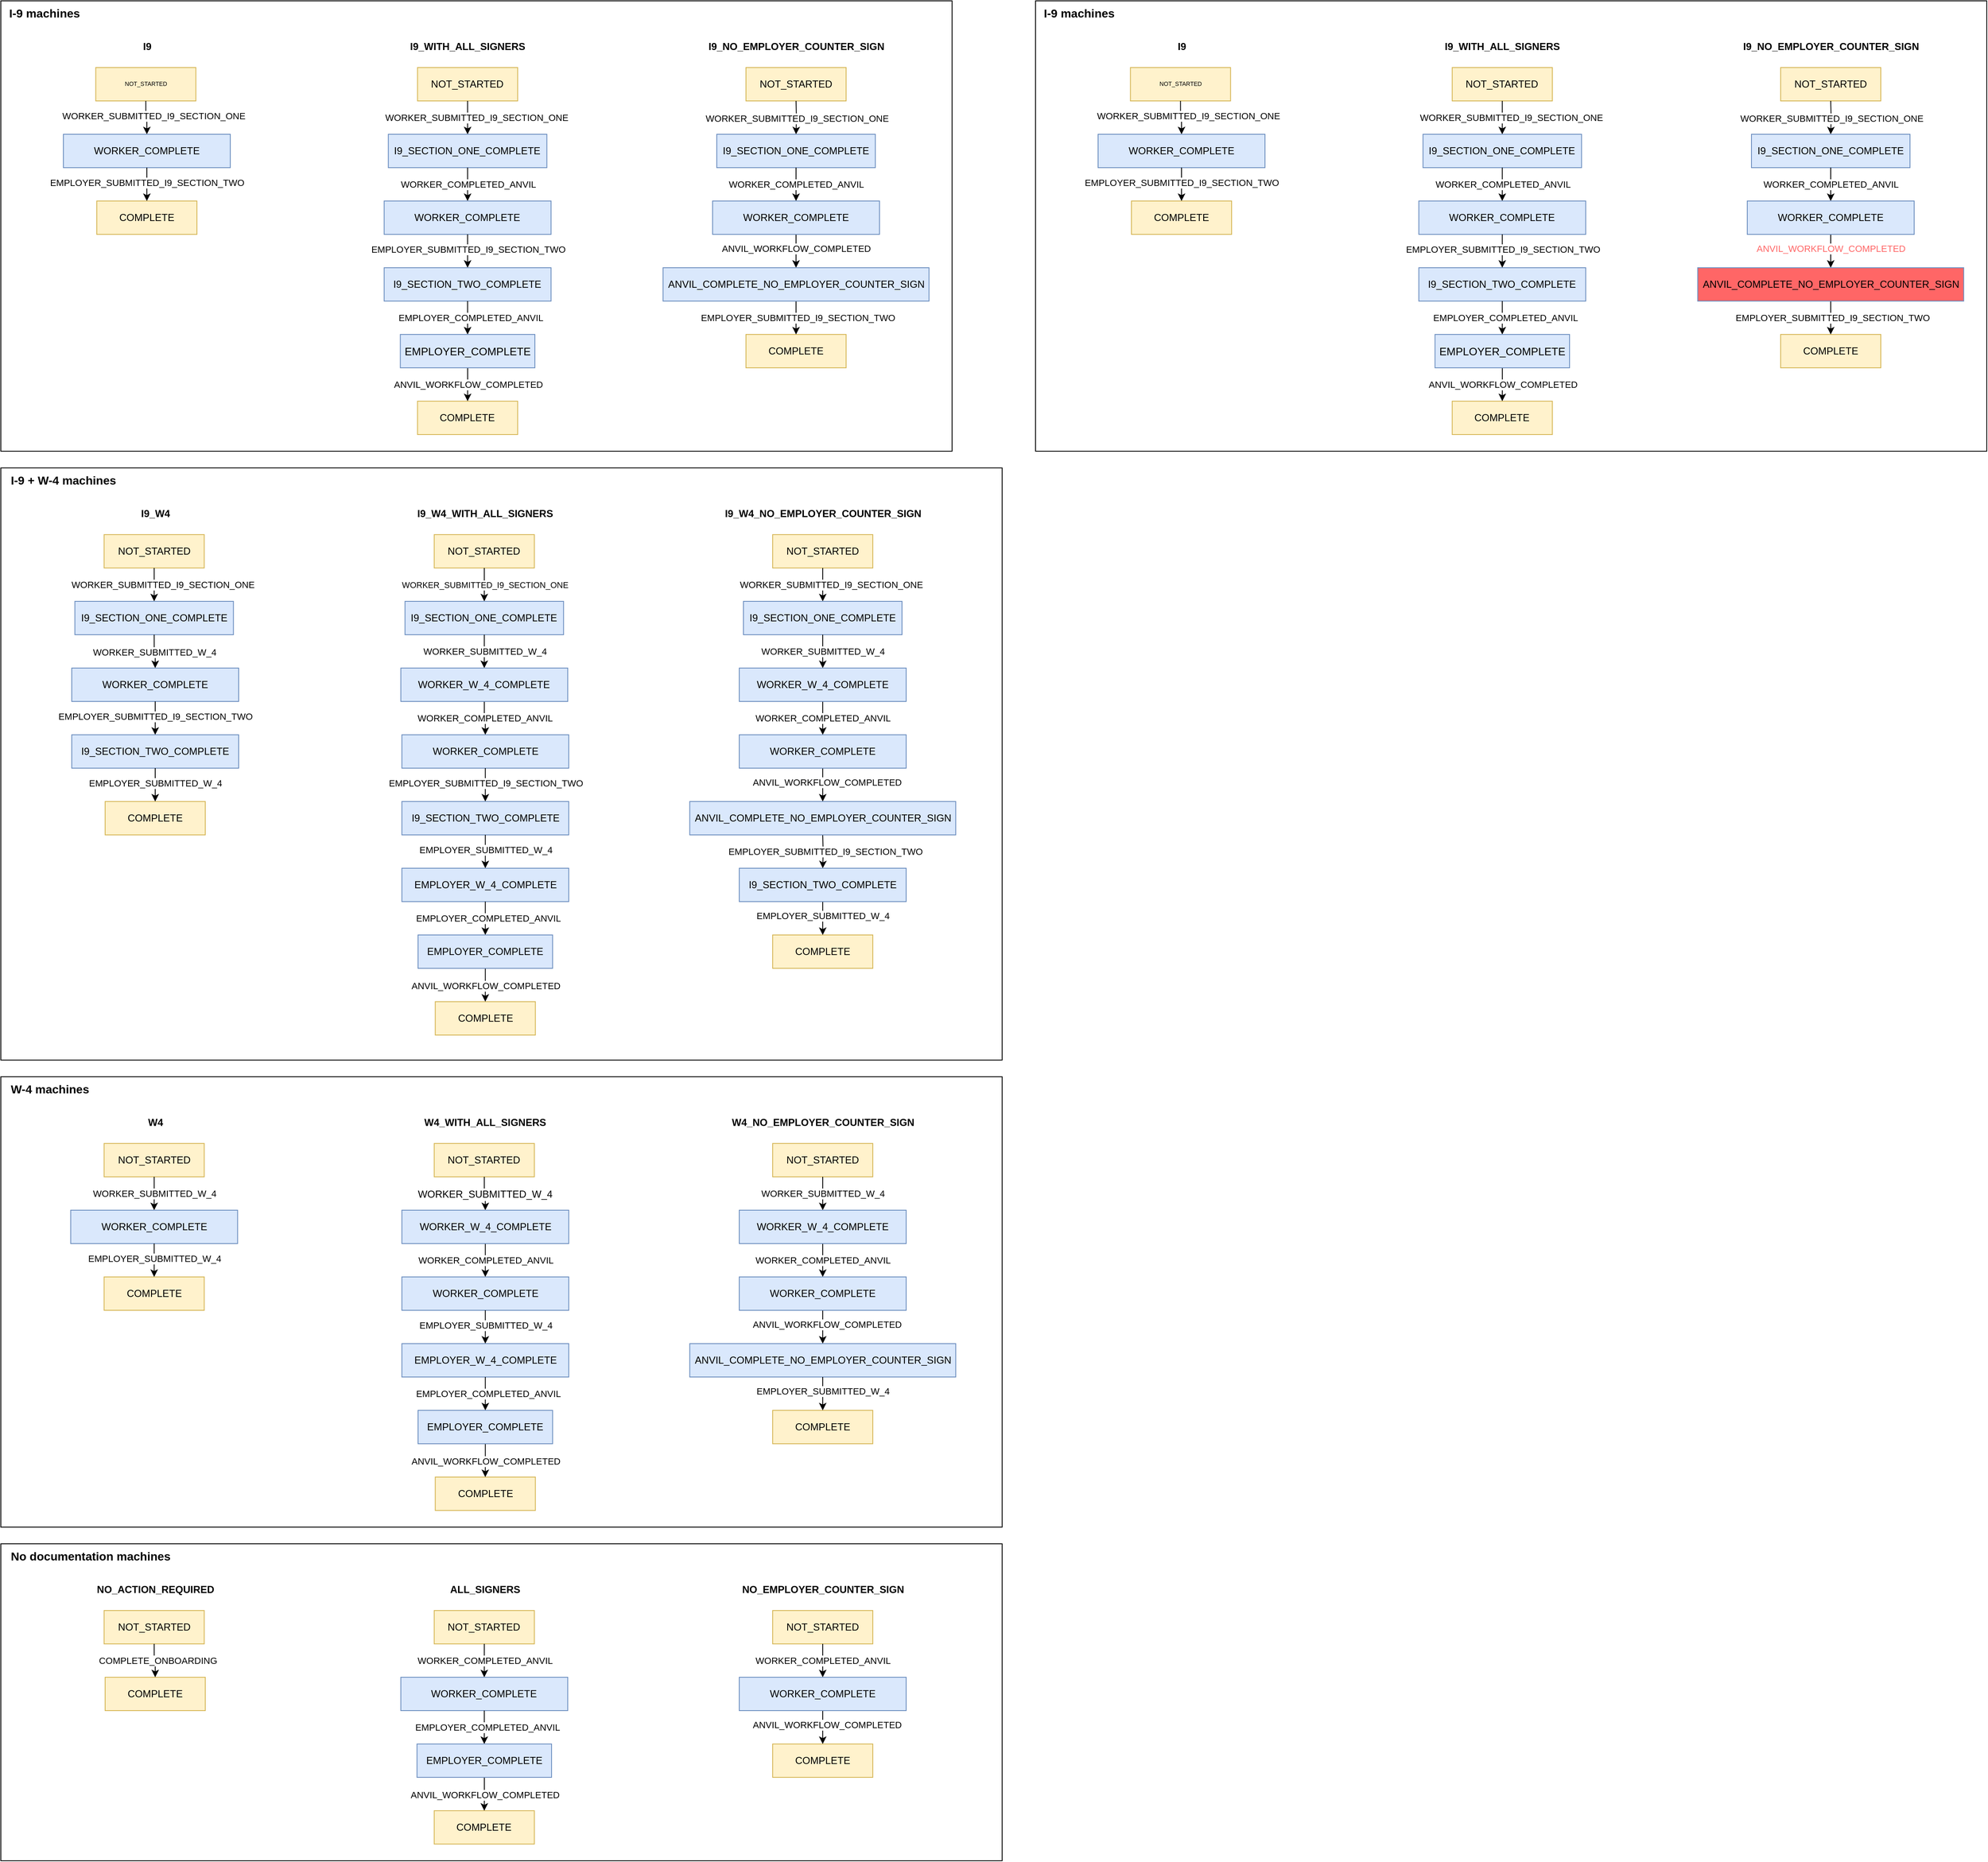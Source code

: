 <mxfile version="24.6.4" type="github">
  <diagram name="Page-1" id="iukkpxbPmAniCHK0yDrJ">
    <mxGraphModel dx="1434" dy="794" grid="1" gridSize="10" guides="1" tooltips="1" connect="1" arrows="1" fold="1" page="1" pageScale="1" pageWidth="850" pageHeight="1100" math="0" shadow="0">
      <root>
        <mxCell id="0" />
        <mxCell id="1" parent="0" />
        <mxCell id="TotN1_Kpjb51vsJ2ve7N-206" value="" style="whiteSpace=wrap;html=1;movable=1;resizable=1;rotatable=1;deletable=1;editable=1;locked=0;connectable=1;" parent="1" vertex="1">
          <mxGeometry y="560" width="1200" height="710" as="geometry" />
        </mxCell>
        <mxCell id="TotN1_Kpjb51vsJ2ve7N-205" value="" style="whiteSpace=wrap;html=1;movable=1;resizable=1;rotatable=1;deletable=1;editable=1;locked=0;connectable=1;fontSize=12;" parent="1" vertex="1">
          <mxGeometry width="1140" height="540" as="geometry" />
        </mxCell>
        <mxCell id="TotN1_Kpjb51vsJ2ve7N-62" value="I-9 + W-4 machines" style="text;html=1;align=left;verticalAlign=middle;resizable=0;points=[];autosize=1;strokeColor=none;fillColor=none;fontStyle=1;fontSize=14;" parent="1" vertex="1">
          <mxGeometry x="10" y="560" width="140" height="30" as="geometry" />
        </mxCell>
        <mxCell id="TotN1_Kpjb51vsJ2ve7N-63" value="NOT_STARTED" style="whiteSpace=wrap;html=1;fillColor=#fff2cc;strokeColor=#d6b656;" parent="1" vertex="1">
          <mxGeometry x="123.75" y="640" width="120" height="40" as="geometry" />
        </mxCell>
        <mxCell id="TotN1_Kpjb51vsJ2ve7N-64" value="COMPLETE" style="whiteSpace=wrap;html=1;fillColor=#fff2cc;strokeColor=#d6b656;" parent="1" vertex="1">
          <mxGeometry x="125" y="960" width="120" height="40" as="geometry" />
        </mxCell>
        <mxCell id="TotN1_Kpjb51vsJ2ve7N-65" style="edgeStyle=orthogonalEdgeStyle;rounded=0;orthogonalLoop=1;jettySize=auto;html=1;entryX=0.5;entryY=0;entryDx=0;entryDy=0;exitX=0.5;exitY=1;exitDx=0;exitDy=0;" parent="1" source="TotN1_Kpjb51vsJ2ve7N-63" target="TotN1_Kpjb51vsJ2ve7N-67" edge="1">
          <mxGeometry relative="1" as="geometry">
            <mxPoint x="183.75" y="740" as="sourcePoint" />
          </mxGeometry>
        </mxCell>
        <mxCell id="TotN1_Kpjb51vsJ2ve7N-66" value="WORKER_SUBMITTED_I9_SECTION_ONE" style="edgeLabel;html=1;align=center;verticalAlign=middle;resizable=0;points=[];" parent="TotN1_Kpjb51vsJ2ve7N-65" vertex="1" connectable="0">
          <mxGeometry y="2" relative="1" as="geometry">
            <mxPoint x="8" as="offset" />
          </mxGeometry>
        </mxCell>
        <mxCell id="TotN1_Kpjb51vsJ2ve7N-67" value="I9_SECTION_ONE_COMPLETE" style="whiteSpace=wrap;html=1;fillColor=#dae8fc;strokeColor=#6c8ebf;" parent="1" vertex="1">
          <mxGeometry x="88.75" y="720" width="190" height="40" as="geometry" />
        </mxCell>
        <mxCell id="TotN1_Kpjb51vsJ2ve7N-68" value="I9_W4" style="text;html=1;align=center;verticalAlign=middle;resizable=0;points=[];autosize=1;strokeColor=none;fillColor=none;fontStyle=1;fontSize=12;" parent="1" vertex="1">
          <mxGeometry x="155" y="600" width="60" height="30" as="geometry" />
        </mxCell>
        <mxCell id="TotN1_Kpjb51vsJ2ve7N-69" style="edgeStyle=orthogonalEdgeStyle;rounded=0;orthogonalLoop=1;jettySize=auto;html=1;exitX=0.5;exitY=1;exitDx=0;exitDy=0;entryX=0.5;entryY=0;entryDx=0;entryDy=0;" parent="1" source="TotN1_Kpjb51vsJ2ve7N-67" target="TotN1_Kpjb51vsJ2ve7N-74" edge="1">
          <mxGeometry relative="1" as="geometry">
            <mxPoint x="183.75" y="860" as="sourcePoint" />
            <mxPoint x="183.75" y="800" as="targetPoint" />
          </mxGeometry>
        </mxCell>
        <mxCell id="TotN1_Kpjb51vsJ2ve7N-70" value="WORKER_SUBMITTED_W_4" style="edgeLabel;html=1;align=center;verticalAlign=middle;resizable=0;points=[];" parent="TotN1_Kpjb51vsJ2ve7N-69" vertex="1" connectable="0">
          <mxGeometry x="-0.2" y="-2" relative="1" as="geometry">
            <mxPoint x="2" y="4" as="offset" />
          </mxGeometry>
        </mxCell>
        <mxCell id="TotN1_Kpjb51vsJ2ve7N-74" value="WORKER_COMPLETE" style="whiteSpace=wrap;html=1;fillColor=#dae8fc;strokeColor=#6c8ebf;" parent="1" vertex="1">
          <mxGeometry x="85" y="800" width="200" height="40" as="geometry" />
        </mxCell>
        <mxCell id="TotN1_Kpjb51vsJ2ve7N-75" style="edgeStyle=orthogonalEdgeStyle;rounded=0;orthogonalLoop=1;jettySize=auto;html=1;exitX=0.5;exitY=1;exitDx=0;exitDy=0;" parent="1" source="TotN1_Kpjb51vsJ2ve7N-74" target="TotN1_Kpjb51vsJ2ve7N-77" edge="1">
          <mxGeometry relative="1" as="geometry">
            <mxPoint x="183.75" y="1100" as="sourcePoint" />
          </mxGeometry>
        </mxCell>
        <mxCell id="TotN1_Kpjb51vsJ2ve7N-76" value="EMPLOYER_SUBMITTED_I9_SECTION_TWO" style="edgeLabel;html=1;align=center;verticalAlign=middle;resizable=0;points=[];" parent="TotN1_Kpjb51vsJ2ve7N-75" vertex="1" connectable="0">
          <mxGeometry x="-0.1" relative="1" as="geometry">
            <mxPoint as="offset" />
          </mxGeometry>
        </mxCell>
        <mxCell id="TotN1_Kpjb51vsJ2ve7N-77" value="I9_SECTION_TWO_COMPLETE" style="whiteSpace=wrap;html=1;fillColor=#dae8fc;strokeColor=#6c8ebf;" parent="1" vertex="1">
          <mxGeometry x="85" y="880" width="200" height="40" as="geometry" />
        </mxCell>
        <mxCell id="TotN1_Kpjb51vsJ2ve7N-78" style="edgeStyle=orthogonalEdgeStyle;rounded=0;orthogonalLoop=1;jettySize=auto;html=1;exitX=0.5;exitY=1;exitDx=0;exitDy=0;entryX=0.5;entryY=0;entryDx=0;entryDy=0;" parent="1" source="TotN1_Kpjb51vsJ2ve7N-77" target="TotN1_Kpjb51vsJ2ve7N-64" edge="1">
          <mxGeometry relative="1" as="geometry">
            <mxPoint x="183.85" y="1220" as="sourcePoint" />
            <mxPoint x="185.0" y="1040" as="targetPoint" />
          </mxGeometry>
        </mxCell>
        <mxCell id="TotN1_Kpjb51vsJ2ve7N-79" value="EMPLOYER_SUBMITTED_W_4" style="edgeLabel;html=1;align=center;verticalAlign=middle;resizable=0;points=[];" parent="TotN1_Kpjb51vsJ2ve7N-78" vertex="1" connectable="0">
          <mxGeometry x="-0.1" relative="1" as="geometry">
            <mxPoint as="offset" />
          </mxGeometry>
        </mxCell>
        <mxCell id="TotN1_Kpjb51vsJ2ve7N-89" value="NOT_STARTED" style="whiteSpace=wrap;html=1;fillColor=#fff2cc;strokeColor=#d6b656;" parent="1" vertex="1">
          <mxGeometry x="519.38" y="640" width="120" height="40" as="geometry" />
        </mxCell>
        <mxCell id="TotN1_Kpjb51vsJ2ve7N-90" value="COMPLETE" style="whiteSpace=wrap;html=1;fillColor=#fff2cc;strokeColor=#d6b656;" parent="1" vertex="1">
          <mxGeometry x="520.63" y="1200" width="120" height="40" as="geometry" />
        </mxCell>
        <mxCell id="TotN1_Kpjb51vsJ2ve7N-91" style="edgeStyle=orthogonalEdgeStyle;rounded=0;orthogonalLoop=1;jettySize=auto;html=1;entryX=0.5;entryY=0;entryDx=0;entryDy=0;exitX=0.5;exitY=1;exitDx=0;exitDy=0;" parent="1" source="TotN1_Kpjb51vsJ2ve7N-89" target="TotN1_Kpjb51vsJ2ve7N-93" edge="1">
          <mxGeometry relative="1" as="geometry">
            <mxPoint x="579.38" y="740" as="sourcePoint" />
          </mxGeometry>
        </mxCell>
        <mxCell id="TotN1_Kpjb51vsJ2ve7N-92" value="WORKER_SUBMITTED_I9_SECTION_ONE" style="edgeLabel;html=1;align=center;verticalAlign=middle;resizable=0;points=[];fontSize=10;" parent="TotN1_Kpjb51vsJ2ve7N-91" vertex="1" connectable="0">
          <mxGeometry y="2" relative="1" as="geometry">
            <mxPoint x="-2" as="offset" />
          </mxGeometry>
        </mxCell>
        <mxCell id="TotN1_Kpjb51vsJ2ve7N-93" value="I9_SECTION_ONE_COMPLETE" style="whiteSpace=wrap;html=1;fillColor=#dae8fc;strokeColor=#6c8ebf;" parent="1" vertex="1">
          <mxGeometry x="484.38" y="720" width="190" height="40" as="geometry" />
        </mxCell>
        <mxCell id="TotN1_Kpjb51vsJ2ve7N-94" value="I9_W4_WITH_ALL_SIGNERS" style="text;html=1;align=center;verticalAlign=middle;resizable=0;points=[];autosize=1;strokeColor=none;fillColor=none;fontStyle=1;fontSize=12;" parent="1" vertex="1">
          <mxGeometry x="490" y="600" width="180" height="30" as="geometry" />
        </mxCell>
        <mxCell id="TotN1_Kpjb51vsJ2ve7N-95" style="edgeStyle=orthogonalEdgeStyle;rounded=0;orthogonalLoop=1;jettySize=auto;html=1;exitX=0.5;exitY=1;exitDx=0;exitDy=0;" parent="1" source="TotN1_Kpjb51vsJ2ve7N-93" target="TotN1_Kpjb51vsJ2ve7N-99" edge="1">
          <mxGeometry relative="1" as="geometry">
            <mxPoint x="579.38" y="860" as="sourcePoint" />
          </mxGeometry>
        </mxCell>
        <mxCell id="TotN1_Kpjb51vsJ2ve7N-96" value="WORKER_SUBMITTED_W_4" style="edgeLabel;html=1;align=center;verticalAlign=middle;resizable=0;points=[];" parent="TotN1_Kpjb51vsJ2ve7N-95" vertex="1" connectable="0">
          <mxGeometry x="-0.2" y="-2" relative="1" as="geometry">
            <mxPoint x="2" y="4" as="offset" />
          </mxGeometry>
        </mxCell>
        <mxCell id="TotN1_Kpjb51vsJ2ve7N-97" style="edgeStyle=orthogonalEdgeStyle;rounded=0;orthogonalLoop=1;jettySize=auto;html=1;entryX=0.5;entryY=0;entryDx=0;entryDy=0;" parent="1" source="TotN1_Kpjb51vsJ2ve7N-99" target="TotN1_Kpjb51vsJ2ve7N-100" edge="1">
          <mxGeometry relative="1" as="geometry">
            <mxPoint x="579.38" y="940" as="targetPoint" />
          </mxGeometry>
        </mxCell>
        <mxCell id="TotN1_Kpjb51vsJ2ve7N-98" value="WORKER_COMPLETED_ANVIL" style="edgeLabel;html=1;align=center;verticalAlign=middle;resizable=0;points=[];" parent="TotN1_Kpjb51vsJ2ve7N-97" vertex="1" connectable="0">
          <mxGeometry x="-0.013" relative="1" as="geometry">
            <mxPoint as="offset" />
          </mxGeometry>
        </mxCell>
        <mxCell id="TotN1_Kpjb51vsJ2ve7N-99" value="WORKER_W_4_COMPLETE" style="whiteSpace=wrap;html=1;fillColor=#dae8fc;strokeColor=#6c8ebf;" parent="1" vertex="1">
          <mxGeometry x="479.38" y="800" width="200" height="40" as="geometry" />
        </mxCell>
        <mxCell id="TotN1_Kpjb51vsJ2ve7N-100" value="WORKER_COMPLETE" style="whiteSpace=wrap;html=1;fillColor=#dae8fc;strokeColor=#6c8ebf;" parent="1" vertex="1">
          <mxGeometry x="480.63" y="880" width="200" height="40" as="geometry" />
        </mxCell>
        <mxCell id="TotN1_Kpjb51vsJ2ve7N-101" style="edgeStyle=orthogonalEdgeStyle;rounded=0;orthogonalLoop=1;jettySize=auto;html=1;exitX=0.5;exitY=1;exitDx=0;exitDy=0;" parent="1" source="TotN1_Kpjb51vsJ2ve7N-100" target="TotN1_Kpjb51vsJ2ve7N-103" edge="1">
          <mxGeometry relative="1" as="geometry">
            <mxPoint x="579.38" y="1100" as="sourcePoint" />
          </mxGeometry>
        </mxCell>
        <mxCell id="TotN1_Kpjb51vsJ2ve7N-102" value="EMPLOYER_SUBMITTED_I9_SECTION_TWO" style="edgeLabel;html=1;align=center;verticalAlign=middle;resizable=0;points=[];" parent="TotN1_Kpjb51vsJ2ve7N-101" vertex="1" connectable="0">
          <mxGeometry x="-0.1" relative="1" as="geometry">
            <mxPoint as="offset" />
          </mxGeometry>
        </mxCell>
        <mxCell id="TotN1_Kpjb51vsJ2ve7N-103" value="I9_SECTION_TWO_COMPLETE" style="whiteSpace=wrap;html=1;fillColor=#dae8fc;strokeColor=#6c8ebf;" parent="1" vertex="1">
          <mxGeometry x="480.63" y="960" width="200" height="40" as="geometry" />
        </mxCell>
        <mxCell id="TotN1_Kpjb51vsJ2ve7N-104" style="edgeStyle=orthogonalEdgeStyle;rounded=0;orthogonalLoop=1;jettySize=auto;html=1;exitX=0.5;exitY=1;exitDx=0;exitDy=0;" parent="1" source="TotN1_Kpjb51vsJ2ve7N-103" target="TotN1_Kpjb51vsJ2ve7N-106" edge="1">
          <mxGeometry relative="1" as="geometry">
            <mxPoint x="579.48" y="1220" as="sourcePoint" />
          </mxGeometry>
        </mxCell>
        <mxCell id="TotN1_Kpjb51vsJ2ve7N-105" value="EMPLOYER_SUBMITTED_W_4" style="edgeLabel;html=1;align=center;verticalAlign=middle;resizable=0;points=[];" parent="TotN1_Kpjb51vsJ2ve7N-104" vertex="1" connectable="0">
          <mxGeometry x="-0.1" relative="1" as="geometry">
            <mxPoint as="offset" />
          </mxGeometry>
        </mxCell>
        <mxCell id="TotN1_Kpjb51vsJ2ve7N-106" value="EMPLOYER_W_4_COMPLETE" style="whiteSpace=wrap;html=1;fillColor=#dae8fc;strokeColor=#6c8ebf;" parent="1" vertex="1">
          <mxGeometry x="480.63" y="1040" width="200" height="40" as="geometry" />
        </mxCell>
        <mxCell id="TotN1_Kpjb51vsJ2ve7N-107" style="edgeStyle=orthogonalEdgeStyle;rounded=0;orthogonalLoop=1;jettySize=auto;html=1;entryX=0.5;entryY=0;entryDx=0;entryDy=0;exitX=0.5;exitY=1;exitDx=0;exitDy=0;" parent="1" source="TotN1_Kpjb51vsJ2ve7N-106" target="TotN1_Kpjb51vsJ2ve7N-111" edge="1">
          <mxGeometry relative="1" as="geometry">
            <mxPoint x="579.48" y="1340" as="sourcePoint" />
          </mxGeometry>
        </mxCell>
        <mxCell id="TotN1_Kpjb51vsJ2ve7N-108" value="EMPLOYER_COMPLETED_ANVIL" style="edgeLabel;html=1;align=center;verticalAlign=middle;resizable=0;points=[];" parent="TotN1_Kpjb51vsJ2ve7N-107" vertex="1" connectable="0">
          <mxGeometry x="-0.012" y="3" relative="1" as="geometry">
            <mxPoint as="offset" />
          </mxGeometry>
        </mxCell>
        <mxCell id="TotN1_Kpjb51vsJ2ve7N-109" style="edgeStyle=orthogonalEdgeStyle;rounded=0;orthogonalLoop=1;jettySize=auto;html=1;" parent="1" source="TotN1_Kpjb51vsJ2ve7N-111" target="TotN1_Kpjb51vsJ2ve7N-90" edge="1">
          <mxGeometry relative="1" as="geometry">
            <mxPoint x="579.39" y="1210" as="targetPoint" />
          </mxGeometry>
        </mxCell>
        <mxCell id="TotN1_Kpjb51vsJ2ve7N-110" value="ANVIL_WORKFLOW_COMPLETED" style="edgeLabel;html=1;align=center;verticalAlign=middle;resizable=0;points=[];" parent="TotN1_Kpjb51vsJ2ve7N-109" vertex="1" connectable="0">
          <mxGeometry x="-0.15" relative="1" as="geometry">
            <mxPoint y="4" as="offset" />
          </mxGeometry>
        </mxCell>
        <mxCell id="TotN1_Kpjb51vsJ2ve7N-111" value="EMPLOYER_COMPLETE" style="whiteSpace=wrap;html=1;fillColor=#dae8fc;strokeColor=#6c8ebf;" parent="1" vertex="1">
          <mxGeometry x="500" y="1120" width="161.25" height="40" as="geometry" />
        </mxCell>
        <mxCell id="TotN1_Kpjb51vsJ2ve7N-113" value="NOT_STARTED" style="whiteSpace=wrap;html=1;fillColor=#fff2cc;strokeColor=#d6b656;" parent="1" vertex="1">
          <mxGeometry x="925" y="640" width="120" height="40" as="geometry" />
        </mxCell>
        <mxCell id="TotN1_Kpjb51vsJ2ve7N-114" value="COMPLETE" style="whiteSpace=wrap;html=1;fillColor=#fff2cc;strokeColor=#d6b656;" parent="1" vertex="1">
          <mxGeometry x="925" y="1120" width="120" height="40" as="geometry" />
        </mxCell>
        <mxCell id="TotN1_Kpjb51vsJ2ve7N-115" style="edgeStyle=orthogonalEdgeStyle;rounded=0;orthogonalLoop=1;jettySize=auto;html=1;entryX=0.5;entryY=0;entryDx=0;entryDy=0;exitX=0.5;exitY=1;exitDx=0;exitDy=0;" parent="1" source="TotN1_Kpjb51vsJ2ve7N-113" target="TotN1_Kpjb51vsJ2ve7N-117" edge="1">
          <mxGeometry relative="1" as="geometry">
            <mxPoint x="985" y="740" as="sourcePoint" />
          </mxGeometry>
        </mxCell>
        <mxCell id="TotN1_Kpjb51vsJ2ve7N-116" value="WORKER_SUBMITTED_I9_SECTION_ONE" style="edgeLabel;html=1;align=center;verticalAlign=middle;resizable=0;points=[];" parent="TotN1_Kpjb51vsJ2ve7N-115" vertex="1" connectable="0">
          <mxGeometry y="2" relative="1" as="geometry">
            <mxPoint x="8" as="offset" />
          </mxGeometry>
        </mxCell>
        <mxCell id="TotN1_Kpjb51vsJ2ve7N-117" value="I9_SECTION_ONE_COMPLETE" style="whiteSpace=wrap;html=1;fillColor=#dae8fc;strokeColor=#6c8ebf;" parent="1" vertex="1">
          <mxGeometry x="890" y="720" width="190" height="40" as="geometry" />
        </mxCell>
        <mxCell id="TotN1_Kpjb51vsJ2ve7N-118" value="I9_W4_NO_EMPLOYER_COUNTER_SIGN" style="text;html=1;align=center;verticalAlign=middle;resizable=0;points=[];autosize=1;strokeColor=none;fillColor=none;fontStyle=1;fontSize=12;" parent="1" vertex="1">
          <mxGeometry x="855" y="600" width="260" height="30" as="geometry" />
        </mxCell>
        <mxCell id="TotN1_Kpjb51vsJ2ve7N-119" style="edgeStyle=orthogonalEdgeStyle;rounded=0;orthogonalLoop=1;jettySize=auto;html=1;exitX=0.5;exitY=1;exitDx=0;exitDy=0;" parent="1" source="TotN1_Kpjb51vsJ2ve7N-117" target="TotN1_Kpjb51vsJ2ve7N-123" edge="1">
          <mxGeometry relative="1" as="geometry">
            <mxPoint x="985" y="860" as="sourcePoint" />
          </mxGeometry>
        </mxCell>
        <mxCell id="TotN1_Kpjb51vsJ2ve7N-120" value="WORKER_SUBMITTED_W_4" style="edgeLabel;html=1;align=center;verticalAlign=middle;resizable=0;points=[];" parent="TotN1_Kpjb51vsJ2ve7N-119" vertex="1" connectable="0">
          <mxGeometry x="-0.2" y="-2" relative="1" as="geometry">
            <mxPoint x="2" y="4" as="offset" />
          </mxGeometry>
        </mxCell>
        <mxCell id="TotN1_Kpjb51vsJ2ve7N-121" style="edgeStyle=orthogonalEdgeStyle;rounded=0;orthogonalLoop=1;jettySize=auto;html=1;entryX=0.5;entryY=0;entryDx=0;entryDy=0;" parent="1" source="TotN1_Kpjb51vsJ2ve7N-123" target="TotN1_Kpjb51vsJ2ve7N-136" edge="1">
          <mxGeometry relative="1" as="geometry">
            <mxPoint x="986.25" y="880" as="targetPoint" />
          </mxGeometry>
        </mxCell>
        <mxCell id="TotN1_Kpjb51vsJ2ve7N-122" value="WORKER_COMPLETED_ANVIL" style="edgeLabel;html=1;align=center;verticalAlign=middle;resizable=0;points=[];" parent="TotN1_Kpjb51vsJ2ve7N-121" vertex="1" connectable="0">
          <mxGeometry x="-0.013" relative="1" as="geometry">
            <mxPoint as="offset" />
          </mxGeometry>
        </mxCell>
        <mxCell id="TotN1_Kpjb51vsJ2ve7N-123" value="WORKER_W_4_COMPLETE" style="whiteSpace=wrap;html=1;fillColor=#dae8fc;strokeColor=#6c8ebf;" parent="1" vertex="1">
          <mxGeometry x="885" y="800" width="200" height="40" as="geometry" />
        </mxCell>
        <mxCell id="TotN1_Kpjb51vsJ2ve7N-139" style="edgeStyle=orthogonalEdgeStyle;rounded=0;orthogonalLoop=1;jettySize=auto;html=1;entryX=0.5;entryY=0;entryDx=0;entryDy=0;" parent="1" source="TotN1_Kpjb51vsJ2ve7N-136" edge="1">
          <mxGeometry relative="1" as="geometry">
            <mxPoint x="984.995" y="960" as="targetPoint" />
          </mxGeometry>
        </mxCell>
        <mxCell id="TotN1_Kpjb51vsJ2ve7N-140" value="ANVIL_WORKFLOW_COMPLETED" style="edgeLabel;html=1;align=center;verticalAlign=middle;resizable=0;points=[];" parent="TotN1_Kpjb51vsJ2ve7N-139" vertex="1" connectable="0">
          <mxGeometry x="-0.185" y="5" relative="1" as="geometry">
            <mxPoint as="offset" />
          </mxGeometry>
        </mxCell>
        <mxCell id="TotN1_Kpjb51vsJ2ve7N-136" value="WORKER_COMPLETE" style="whiteSpace=wrap;html=1;fillColor=#dae8fc;strokeColor=#6c8ebf;" parent="1" vertex="1">
          <mxGeometry x="885" y="880" width="200" height="40" as="geometry" />
        </mxCell>
        <mxCell id="TotN1_Kpjb51vsJ2ve7N-142" style="edgeStyle=orthogonalEdgeStyle;rounded=0;orthogonalLoop=1;jettySize=auto;html=1;entryX=0.5;entryY=0;entryDx=0;entryDy=0;" parent="1" target="TotN1_Kpjb51vsJ2ve7N-141" edge="1">
          <mxGeometry relative="1" as="geometry">
            <mxPoint x="984.99" y="1000" as="sourcePoint" />
          </mxGeometry>
        </mxCell>
        <mxCell id="TotN1_Kpjb51vsJ2ve7N-143" value="EMPLOYER_SUBMITTED_I9_SECTION_TWO" style="edgeLabel;html=1;align=center;verticalAlign=middle;resizable=0;points=[];" parent="TotN1_Kpjb51vsJ2ve7N-142" vertex="1" connectable="0">
          <mxGeometry x="-0.009" y="2" relative="1" as="geometry">
            <mxPoint as="offset" />
          </mxGeometry>
        </mxCell>
        <mxCell id="TotN1_Kpjb51vsJ2ve7N-138" value="ANVIL_COMPLETE_NO_EMPLOYER_COUNTER_SIGN" style="whiteSpace=wrap;html=1;fillColor=#dae8fc;strokeColor=#6c8ebf;" parent="1" vertex="1">
          <mxGeometry x="825.62" y="960" width="318.75" height="40" as="geometry" />
        </mxCell>
        <mxCell id="TotN1_Kpjb51vsJ2ve7N-145" style="edgeStyle=orthogonalEdgeStyle;rounded=0;orthogonalLoop=1;jettySize=auto;html=1;entryX=0.5;entryY=0;entryDx=0;entryDy=0;" parent="1" source="TotN1_Kpjb51vsJ2ve7N-141" target="TotN1_Kpjb51vsJ2ve7N-114" edge="1">
          <mxGeometry relative="1" as="geometry" />
        </mxCell>
        <mxCell id="TotN1_Kpjb51vsJ2ve7N-146" value="EMPLOYER_SUBMITTED_W_4" style="edgeLabel;html=1;align=center;verticalAlign=middle;resizable=0;points=[];" parent="TotN1_Kpjb51vsJ2ve7N-145" vertex="1" connectable="0">
          <mxGeometry x="-0.185" relative="1" as="geometry">
            <mxPoint as="offset" />
          </mxGeometry>
        </mxCell>
        <mxCell id="TotN1_Kpjb51vsJ2ve7N-141" value="I9_SECTION_TWO_COMPLETE" style="whiteSpace=wrap;html=1;fillColor=#dae8fc;strokeColor=#6c8ebf;" parent="1" vertex="1">
          <mxGeometry x="884.99" y="1040" width="200" height="40" as="geometry" />
        </mxCell>
        <mxCell id="TotN1_Kpjb51vsJ2ve7N-147" value="NOT_STARTED" style="whiteSpace=wrap;html=1;fillColor=#fff2cc;strokeColor=#d6b656;fontSize=7;" parent="1" vertex="1">
          <mxGeometry x="113.75" y="80" width="120" height="40" as="geometry" />
        </mxCell>
        <mxCell id="TotN1_Kpjb51vsJ2ve7N-148" value="COMPLETE" style="whiteSpace=wrap;html=1;fillColor=#fff2cc;strokeColor=#d6b656;" parent="1" vertex="1">
          <mxGeometry x="115" y="240" width="120" height="40" as="geometry" />
        </mxCell>
        <mxCell id="TotN1_Kpjb51vsJ2ve7N-149" style="edgeStyle=orthogonalEdgeStyle;rounded=0;orthogonalLoop=1;jettySize=auto;html=1;entryX=0.5;entryY=0;entryDx=0;entryDy=0;exitX=0.5;exitY=1;exitDx=0;exitDy=0;" parent="1" source="TotN1_Kpjb51vsJ2ve7N-147" target="TotN1_Kpjb51vsJ2ve7N-155" edge="1">
          <mxGeometry relative="1" as="geometry">
            <mxPoint x="173.75" y="180" as="sourcePoint" />
            <mxPoint x="173.75" y="160" as="targetPoint" />
          </mxGeometry>
        </mxCell>
        <mxCell id="TotN1_Kpjb51vsJ2ve7N-150" value="WORKER_SUBMITTED_I9_SECTION_ONE" style="edgeLabel;html=1;align=center;verticalAlign=middle;resizable=0;points=[];" parent="TotN1_Kpjb51vsJ2ve7N-149" vertex="1" connectable="0">
          <mxGeometry y="2" relative="1" as="geometry">
            <mxPoint x="8" as="offset" />
          </mxGeometry>
        </mxCell>
        <mxCell id="TotN1_Kpjb51vsJ2ve7N-152" value="I9" style="text;html=1;align=center;verticalAlign=middle;resizable=0;points=[];autosize=1;strokeColor=none;fillColor=none;fontStyle=1;fontSize=12;" parent="1" vertex="1">
          <mxGeometry x="160" y="40" width="30" height="30" as="geometry" />
        </mxCell>
        <mxCell id="TotN1_Kpjb51vsJ2ve7N-155" value="WORKER_COMPLETE" style="whiteSpace=wrap;html=1;fillColor=#dae8fc;strokeColor=#6c8ebf;" parent="1" vertex="1">
          <mxGeometry x="75" y="160" width="200" height="40" as="geometry" />
        </mxCell>
        <mxCell id="TotN1_Kpjb51vsJ2ve7N-156" style="edgeStyle=orthogonalEdgeStyle;rounded=0;orthogonalLoop=1;jettySize=auto;html=1;exitX=0.5;exitY=1;exitDx=0;exitDy=0;entryX=0.5;entryY=0;entryDx=0;entryDy=0;" parent="1" source="TotN1_Kpjb51vsJ2ve7N-155" target="TotN1_Kpjb51vsJ2ve7N-148" edge="1">
          <mxGeometry relative="1" as="geometry">
            <mxPoint x="173.75" y="540" as="sourcePoint" />
            <mxPoint x="175" y="320" as="targetPoint" />
          </mxGeometry>
        </mxCell>
        <mxCell id="TotN1_Kpjb51vsJ2ve7N-157" value="EMPLOYER_SUBMITTED_I9_SECTION_TWO" style="edgeLabel;html=1;align=center;verticalAlign=middle;resizable=0;points=[];" parent="TotN1_Kpjb51vsJ2ve7N-156" vertex="1" connectable="0">
          <mxGeometry x="-0.1" relative="1" as="geometry">
            <mxPoint as="offset" />
          </mxGeometry>
        </mxCell>
        <mxCell id="TotN1_Kpjb51vsJ2ve7N-161" value="NOT_STARTED" style="whiteSpace=wrap;html=1;fillColor=#fff2cc;strokeColor=#d6b656;" parent="1" vertex="1">
          <mxGeometry x="499.38" y="80" width="120" height="40" as="geometry" />
        </mxCell>
        <mxCell id="TotN1_Kpjb51vsJ2ve7N-162" value="COMPLETE" style="whiteSpace=wrap;html=1;fillColor=#fff2cc;strokeColor=#d6b656;" parent="1" vertex="1">
          <mxGeometry x="499.38" y="480" width="120" height="40" as="geometry" />
        </mxCell>
        <mxCell id="TotN1_Kpjb51vsJ2ve7N-163" style="edgeStyle=orthogonalEdgeStyle;rounded=0;orthogonalLoop=1;jettySize=auto;html=1;entryX=0.5;entryY=0;entryDx=0;entryDy=0;exitX=0.5;exitY=1;exitDx=0;exitDy=0;" parent="1" source="TotN1_Kpjb51vsJ2ve7N-161" target="TotN1_Kpjb51vsJ2ve7N-165" edge="1">
          <mxGeometry relative="1" as="geometry">
            <mxPoint x="559.38" y="180" as="sourcePoint" />
          </mxGeometry>
        </mxCell>
        <mxCell id="TotN1_Kpjb51vsJ2ve7N-164" value="WORKER_SUBMITTED_I9_SECTION_ONE" style="edgeLabel;html=1;align=center;verticalAlign=middle;resizable=0;points=[];" parent="TotN1_Kpjb51vsJ2ve7N-163" vertex="1" connectable="0">
          <mxGeometry y="2" relative="1" as="geometry">
            <mxPoint x="8" as="offset" />
          </mxGeometry>
        </mxCell>
        <mxCell id="TotN1_Kpjb51vsJ2ve7N-165" value="I9_SECTION_ONE_COMPLETE" style="whiteSpace=wrap;html=1;fillColor=#dae8fc;strokeColor=#6c8ebf;" parent="1" vertex="1">
          <mxGeometry x="464.38" y="160" width="190" height="40" as="geometry" />
        </mxCell>
        <mxCell id="TotN1_Kpjb51vsJ2ve7N-166" value="I9_WITH_ALL_SIGNERS" style="text;html=1;align=center;verticalAlign=middle;resizable=0;points=[];autosize=1;strokeColor=none;fillColor=none;fontStyle=1;fontSize=12;" parent="1" vertex="1">
          <mxGeometry x="479.38" y="40" width="160" height="30" as="geometry" />
        </mxCell>
        <mxCell id="TotN1_Kpjb51vsJ2ve7N-169" style="edgeStyle=orthogonalEdgeStyle;rounded=0;orthogonalLoop=1;jettySize=auto;html=1;entryX=0.5;entryY=0;entryDx=0;entryDy=0;exitX=0.5;exitY=1;exitDx=0;exitDy=0;" parent="1" source="TotN1_Kpjb51vsJ2ve7N-165" target="TotN1_Kpjb51vsJ2ve7N-172" edge="1">
          <mxGeometry relative="1" as="geometry">
            <mxPoint x="559.38" y="380" as="targetPoint" />
            <mxPoint x="559.439" y="280" as="sourcePoint" />
          </mxGeometry>
        </mxCell>
        <mxCell id="TotN1_Kpjb51vsJ2ve7N-170" value="WORKER_COMPLETED_ANVIL" style="edgeLabel;html=1;align=center;verticalAlign=middle;resizable=0;points=[];" parent="TotN1_Kpjb51vsJ2ve7N-169" vertex="1" connectable="0">
          <mxGeometry x="-0.013" relative="1" as="geometry">
            <mxPoint as="offset" />
          </mxGeometry>
        </mxCell>
        <mxCell id="TotN1_Kpjb51vsJ2ve7N-172" value="WORKER_COMPLETE" style="whiteSpace=wrap;html=1;fillColor=#dae8fc;strokeColor=#6c8ebf;" parent="1" vertex="1">
          <mxGeometry x="459.38" y="240" width="200" height="40" as="geometry" />
        </mxCell>
        <mxCell id="TotN1_Kpjb51vsJ2ve7N-173" style="edgeStyle=orthogonalEdgeStyle;rounded=0;orthogonalLoop=1;jettySize=auto;html=1;exitX=0.5;exitY=1;exitDx=0;exitDy=0;" parent="1" source="TotN1_Kpjb51vsJ2ve7N-172" target="TotN1_Kpjb51vsJ2ve7N-175" edge="1">
          <mxGeometry relative="1" as="geometry">
            <mxPoint x="559.38" y="540" as="sourcePoint" />
          </mxGeometry>
        </mxCell>
        <mxCell id="TotN1_Kpjb51vsJ2ve7N-174" value="EMPLOYER_SUBMITTED_I9_SECTION_TWO" style="edgeLabel;html=1;align=center;verticalAlign=middle;resizable=0;points=[];" parent="TotN1_Kpjb51vsJ2ve7N-173" vertex="1" connectable="0">
          <mxGeometry x="-0.1" relative="1" as="geometry">
            <mxPoint as="offset" />
          </mxGeometry>
        </mxCell>
        <mxCell id="TotN1_Kpjb51vsJ2ve7N-175" value="I9_SECTION_TWO_COMPLETE" style="whiteSpace=wrap;html=1;fillColor=#dae8fc;strokeColor=#6c8ebf;" parent="1" vertex="1">
          <mxGeometry x="459.38" y="320" width="200" height="40" as="geometry" />
        </mxCell>
        <mxCell id="TotN1_Kpjb51vsJ2ve7N-179" style="edgeStyle=orthogonalEdgeStyle;rounded=0;orthogonalLoop=1;jettySize=auto;html=1;entryX=0.5;entryY=0;entryDx=0;entryDy=0;exitX=0.5;exitY=1;exitDx=0;exitDy=0;" parent="1" source="TotN1_Kpjb51vsJ2ve7N-175" target="TotN1_Kpjb51vsJ2ve7N-183" edge="1">
          <mxGeometry relative="1" as="geometry">
            <mxPoint x="560.63" y="520.0" as="sourcePoint" />
          </mxGeometry>
        </mxCell>
        <mxCell id="TotN1_Kpjb51vsJ2ve7N-180" value="EMPLOYER_COMPLETED_ANVIL" style="edgeLabel;html=1;align=center;verticalAlign=middle;resizable=0;points=[];" parent="TotN1_Kpjb51vsJ2ve7N-179" vertex="1" connectable="0">
          <mxGeometry x="-0.012" y="3" relative="1" as="geometry">
            <mxPoint as="offset" />
          </mxGeometry>
        </mxCell>
        <mxCell id="TotN1_Kpjb51vsJ2ve7N-181" style="edgeStyle=orthogonalEdgeStyle;rounded=0;orthogonalLoop=1;jettySize=auto;html=1;" parent="1" source="TotN1_Kpjb51vsJ2ve7N-183" target="TotN1_Kpjb51vsJ2ve7N-162" edge="1">
          <mxGeometry relative="1" as="geometry">
            <mxPoint x="559.39" y="650" as="targetPoint" />
          </mxGeometry>
        </mxCell>
        <mxCell id="TotN1_Kpjb51vsJ2ve7N-182" value="ANVIL_WORKFLOW_COMPLETED" style="edgeLabel;html=1;align=center;verticalAlign=middle;resizable=0;points=[];" parent="TotN1_Kpjb51vsJ2ve7N-181" vertex="1" connectable="0">
          <mxGeometry x="-0.15" relative="1" as="geometry">
            <mxPoint y="3" as="offset" />
          </mxGeometry>
        </mxCell>
        <mxCell id="TotN1_Kpjb51vsJ2ve7N-183" value="EMPLOYER_COMPLETE" style="whiteSpace=wrap;html=1;fillColor=#dae8fc;strokeColor=#6c8ebf;fontSize=13;" parent="1" vertex="1">
          <mxGeometry x="478.76" y="400" width="161.25" height="40" as="geometry" />
        </mxCell>
        <mxCell id="TotN1_Kpjb51vsJ2ve7N-184" value="NOT_STARTED" style="whiteSpace=wrap;html=1;fillColor=#fff2cc;strokeColor=#d6b656;" parent="1" vertex="1">
          <mxGeometry x="893.01" y="80" width="120" height="40" as="geometry" />
        </mxCell>
        <mxCell id="TotN1_Kpjb51vsJ2ve7N-185" value="COMPLETE" style="whiteSpace=wrap;html=1;fillColor=#fff2cc;strokeColor=#d6b656;" parent="1" vertex="1">
          <mxGeometry x="893.01" y="400" width="120" height="40" as="geometry" />
        </mxCell>
        <mxCell id="TotN1_Kpjb51vsJ2ve7N-186" style="edgeStyle=orthogonalEdgeStyle;rounded=0;orthogonalLoop=1;jettySize=auto;html=1;entryX=0.5;entryY=0;entryDx=0;entryDy=0;exitX=0.5;exitY=1;exitDx=0;exitDy=0;" parent="1" target="TotN1_Kpjb51vsJ2ve7N-188" edge="1">
          <mxGeometry relative="1" as="geometry">
            <mxPoint x="953.01" y="120" as="sourcePoint" />
          </mxGeometry>
        </mxCell>
        <mxCell id="TotN1_Kpjb51vsJ2ve7N-187" value="WORKER_SUBMITTED_I9_SECTION_ONE" style="edgeLabel;html=1;align=center;verticalAlign=middle;resizable=0;points=[];" parent="TotN1_Kpjb51vsJ2ve7N-186" vertex="1" connectable="0">
          <mxGeometry y="2" relative="1" as="geometry">
            <mxPoint x="-2" as="offset" />
          </mxGeometry>
        </mxCell>
        <mxCell id="TotN1_Kpjb51vsJ2ve7N-188" value="I9_SECTION_ONE_COMPLETE" style="whiteSpace=wrap;html=1;fillColor=#dae8fc;strokeColor=#6c8ebf;" parent="1" vertex="1">
          <mxGeometry x="858.01" y="160" width="190" height="40" as="geometry" />
        </mxCell>
        <mxCell id="TotN1_Kpjb51vsJ2ve7N-189" value="I9_NO_EMPLOYER_COUNTER_SIGN" style="text;html=1;align=center;verticalAlign=middle;resizable=0;points=[];autosize=1;strokeColor=none;fillColor=none;fontStyle=1;fontSize=12;" parent="1" vertex="1">
          <mxGeometry x="838" y="40" width="230" height="30" as="geometry" />
        </mxCell>
        <mxCell id="TotN1_Kpjb51vsJ2ve7N-192" style="edgeStyle=orthogonalEdgeStyle;rounded=0;orthogonalLoop=1;jettySize=auto;html=1;entryX=0.5;entryY=0;entryDx=0;entryDy=0;exitX=0.5;exitY=1;exitDx=0;exitDy=0;" parent="1" source="TotN1_Kpjb51vsJ2ve7N-188" target="TotN1_Kpjb51vsJ2ve7N-197" edge="1">
          <mxGeometry relative="1" as="geometry">
            <mxPoint x="954.26" y="320" as="targetPoint" />
            <mxPoint x="953.01" y="280" as="sourcePoint" />
          </mxGeometry>
        </mxCell>
        <mxCell id="TotN1_Kpjb51vsJ2ve7N-193" value="WORKER_COMPLETED_ANVIL" style="edgeLabel;html=1;align=center;verticalAlign=middle;resizable=0;points=[];" parent="TotN1_Kpjb51vsJ2ve7N-192" vertex="1" connectable="0">
          <mxGeometry x="-0.013" relative="1" as="geometry">
            <mxPoint as="offset" />
          </mxGeometry>
        </mxCell>
        <mxCell id="TotN1_Kpjb51vsJ2ve7N-195" style="edgeStyle=orthogonalEdgeStyle;rounded=0;orthogonalLoop=1;jettySize=auto;html=1;entryX=0.5;entryY=0;entryDx=0;entryDy=0;" parent="1" source="TotN1_Kpjb51vsJ2ve7N-197" target="TotN1_Kpjb51vsJ2ve7N-200" edge="1">
          <mxGeometry relative="1" as="geometry" />
        </mxCell>
        <mxCell id="TotN1_Kpjb51vsJ2ve7N-196" value="ANVIL_WORKFLOW_COMPLETED" style="edgeLabel;html=1;align=center;verticalAlign=middle;resizable=0;points=[];" parent="TotN1_Kpjb51vsJ2ve7N-195" vertex="1" connectable="0">
          <mxGeometry x="-0.185" y="5" relative="1" as="geometry">
            <mxPoint x="-5" as="offset" />
          </mxGeometry>
        </mxCell>
        <mxCell id="TotN1_Kpjb51vsJ2ve7N-197" value="WORKER_COMPLETE" style="whiteSpace=wrap;html=1;fillColor=#dae8fc;strokeColor=#6c8ebf;" parent="1" vertex="1">
          <mxGeometry x="853.01" y="240" width="200" height="40" as="geometry" />
        </mxCell>
        <mxCell id="TotN1_Kpjb51vsJ2ve7N-198" style="edgeStyle=orthogonalEdgeStyle;rounded=0;orthogonalLoop=1;jettySize=auto;html=1;entryX=0.5;entryY=0;entryDx=0;entryDy=0;" parent="1" source="TotN1_Kpjb51vsJ2ve7N-200" target="TotN1_Kpjb51vsJ2ve7N-185" edge="1">
          <mxGeometry relative="1" as="geometry">
            <mxPoint x="953.0" y="400.0" as="targetPoint" />
          </mxGeometry>
        </mxCell>
        <mxCell id="TotN1_Kpjb51vsJ2ve7N-199" value="EMPLOYER_SUBMITTED_I9_SECTION_TWO" style="edgeLabel;html=1;align=center;verticalAlign=middle;resizable=0;points=[];" parent="TotN1_Kpjb51vsJ2ve7N-198" vertex="1" connectable="0">
          <mxGeometry x="-0.009" y="2" relative="1" as="geometry">
            <mxPoint as="offset" />
          </mxGeometry>
        </mxCell>
        <mxCell id="TotN1_Kpjb51vsJ2ve7N-200" value="ANVIL_COMPLETE_NO_EMPLOYER_COUNTER_SIGN" style="whiteSpace=wrap;html=1;fillColor=#dae8fc;strokeColor=#6c8ebf;" parent="1" vertex="1">
          <mxGeometry x="793.63" y="320" width="318.75" height="40" as="geometry" />
        </mxCell>
        <mxCell id="TotN1_Kpjb51vsJ2ve7N-204" value="I-9 machines" style="text;html=1;align=left;verticalAlign=middle;resizable=0;points=[];autosize=1;strokeColor=none;fillColor=none;fontStyle=1;fontSize=14;" parent="1" vertex="1">
          <mxGeometry x="8" width="100" height="30" as="geometry" />
        </mxCell>
        <mxCell id="TotN1_Kpjb51vsJ2ve7N-208" value="k" style="whiteSpace=wrap;html=1;movable=1;resizable=1;rotatable=1;deletable=1;editable=1;locked=0;connectable=1;" parent="1" vertex="1">
          <mxGeometry y="1290" width="1200" height="540" as="geometry" />
        </mxCell>
        <mxCell id="TotN1_Kpjb51vsJ2ve7N-209" value="W-4 machines" style="text;html=1;align=left;verticalAlign=middle;resizable=0;points=[];autosize=1;strokeColor=none;fillColor=none;fontStyle=1;fontSize=14;" parent="1" vertex="1">
          <mxGeometry x="10" y="1290" width="110" height="30" as="geometry" />
        </mxCell>
        <mxCell id="TotN1_Kpjb51vsJ2ve7N-210" value="NOT_STARTED" style="whiteSpace=wrap;html=1;fillColor=#fff2cc;strokeColor=#d6b656;" parent="1" vertex="1">
          <mxGeometry x="123.75" y="1370" width="120" height="40" as="geometry" />
        </mxCell>
        <mxCell id="TotN1_Kpjb51vsJ2ve7N-211" value="COMPLETE" style="whiteSpace=wrap;html=1;fillColor=#fff2cc;strokeColor=#d6b656;" parent="1" vertex="1">
          <mxGeometry x="123.75" y="1530" width="120" height="40" as="geometry" />
        </mxCell>
        <mxCell id="TotN1_Kpjb51vsJ2ve7N-215" value="W4" style="text;html=1;align=center;verticalAlign=middle;resizable=0;points=[];autosize=1;strokeColor=none;fillColor=none;fontStyle=1;fontSize=12;" parent="1" vertex="1">
          <mxGeometry x="165" y="1330" width="40" height="30" as="geometry" />
        </mxCell>
        <mxCell id="TotN1_Kpjb51vsJ2ve7N-216" style="edgeStyle=orthogonalEdgeStyle;rounded=0;orthogonalLoop=1;jettySize=auto;html=1;exitX=0.5;exitY=1;exitDx=0;exitDy=0;entryX=0.5;entryY=0;entryDx=0;entryDy=0;" parent="1" source="TotN1_Kpjb51vsJ2ve7N-210" target="TotN1_Kpjb51vsJ2ve7N-218" edge="1">
          <mxGeometry relative="1" as="geometry">
            <mxPoint x="183.75" y="1490" as="sourcePoint" />
            <mxPoint x="183.75" y="1530" as="targetPoint" />
          </mxGeometry>
        </mxCell>
        <mxCell id="TotN1_Kpjb51vsJ2ve7N-217" value="WORKER_SUBMITTED_W_4" style="edgeLabel;html=1;align=center;verticalAlign=middle;resizable=0;points=[];" parent="TotN1_Kpjb51vsJ2ve7N-216" vertex="1" connectable="0">
          <mxGeometry x="-0.2" y="-2" relative="1" as="geometry">
            <mxPoint x="2" y="4" as="offset" />
          </mxGeometry>
        </mxCell>
        <mxCell id="TotN1_Kpjb51vsJ2ve7N-218" value="WORKER_COMPLETE" style="whiteSpace=wrap;html=1;fillColor=#dae8fc;strokeColor=#6c8ebf;" parent="1" vertex="1">
          <mxGeometry x="83.75" y="1450" width="200" height="40" as="geometry" />
        </mxCell>
        <mxCell id="TotN1_Kpjb51vsJ2ve7N-222" style="edgeStyle=orthogonalEdgeStyle;rounded=0;orthogonalLoop=1;jettySize=auto;html=1;exitX=0.5;exitY=1;exitDx=0;exitDy=0;entryX=0.5;entryY=0;entryDx=0;entryDy=0;" parent="1" source="TotN1_Kpjb51vsJ2ve7N-218" target="TotN1_Kpjb51vsJ2ve7N-211" edge="1">
          <mxGeometry relative="1" as="geometry">
            <mxPoint x="185.0" y="1650" as="sourcePoint" />
            <mxPoint x="185.0" y="1770" as="targetPoint" />
          </mxGeometry>
        </mxCell>
        <mxCell id="TotN1_Kpjb51vsJ2ve7N-223" value="EMPLOYER_SUBMITTED_W_4" style="edgeLabel;html=1;align=center;verticalAlign=middle;resizable=0;points=[];" parent="TotN1_Kpjb51vsJ2ve7N-222" vertex="1" connectable="0">
          <mxGeometry x="-0.1" relative="1" as="geometry">
            <mxPoint as="offset" />
          </mxGeometry>
        </mxCell>
        <mxCell id="TotN1_Kpjb51vsJ2ve7N-224" value="NOT_STARTED" style="whiteSpace=wrap;html=1;fillColor=#fff2cc;strokeColor=#d6b656;" parent="1" vertex="1">
          <mxGeometry x="519.38" y="1370" width="120" height="40" as="geometry" />
        </mxCell>
        <mxCell id="TotN1_Kpjb51vsJ2ve7N-225" value="COMPLETE" style="whiteSpace=wrap;html=1;fillColor=#fff2cc;strokeColor=#d6b656;" parent="1" vertex="1">
          <mxGeometry x="520.63" y="1770" width="120" height="40" as="geometry" />
        </mxCell>
        <mxCell id="TotN1_Kpjb51vsJ2ve7N-229" value="W4_WITH_ALL_SIGNERS" style="text;html=1;align=center;verticalAlign=middle;resizable=0;points=[];autosize=1;strokeColor=none;fillColor=none;fontStyle=1;fontSize=12;" parent="1" vertex="1">
          <mxGeometry x="495" y="1330" width="170" height="30" as="geometry" />
        </mxCell>
        <mxCell id="TotN1_Kpjb51vsJ2ve7N-230" style="edgeStyle=orthogonalEdgeStyle;rounded=0;orthogonalLoop=1;jettySize=auto;html=1;exitX=0.5;exitY=1;exitDx=0;exitDy=0;" parent="1" source="TotN1_Kpjb51vsJ2ve7N-224" target="TotN1_Kpjb51vsJ2ve7N-234" edge="1">
          <mxGeometry relative="1" as="geometry">
            <mxPoint x="579.38" y="1490" as="sourcePoint" />
          </mxGeometry>
        </mxCell>
        <mxCell id="TotN1_Kpjb51vsJ2ve7N-231" value="WORKER_SUBMITTED_W_4" style="edgeLabel;html=1;align=center;verticalAlign=middle;resizable=0;points=[];fontSize=12;" parent="TotN1_Kpjb51vsJ2ve7N-230" vertex="1" connectable="0">
          <mxGeometry x="-0.2" y="-2" relative="1" as="geometry">
            <mxPoint x="2" y="4" as="offset" />
          </mxGeometry>
        </mxCell>
        <mxCell id="TotN1_Kpjb51vsJ2ve7N-232" style="edgeStyle=orthogonalEdgeStyle;rounded=0;orthogonalLoop=1;jettySize=auto;html=1;entryX=0.5;entryY=0;entryDx=0;entryDy=0;" parent="1" source="TotN1_Kpjb51vsJ2ve7N-234" target="TotN1_Kpjb51vsJ2ve7N-235" edge="1">
          <mxGeometry relative="1" as="geometry">
            <mxPoint x="579.38" y="1670" as="targetPoint" />
          </mxGeometry>
        </mxCell>
        <mxCell id="TotN1_Kpjb51vsJ2ve7N-233" value="WORKER_COMPLETED_ANVIL" style="edgeLabel;html=1;align=center;verticalAlign=middle;resizable=0;points=[];" parent="TotN1_Kpjb51vsJ2ve7N-232" vertex="1" connectable="0">
          <mxGeometry x="-0.013" relative="1" as="geometry">
            <mxPoint as="offset" />
          </mxGeometry>
        </mxCell>
        <mxCell id="TotN1_Kpjb51vsJ2ve7N-234" value="WORKER_W_4_COMPLETE" style="whiteSpace=wrap;html=1;fillColor=#dae8fc;strokeColor=#6c8ebf;" parent="1" vertex="1">
          <mxGeometry x="480.63" y="1450" width="200" height="40" as="geometry" />
        </mxCell>
        <mxCell id="TotN1_Kpjb51vsJ2ve7N-235" value="WORKER_COMPLETE" style="whiteSpace=wrap;html=1;fillColor=#dae8fc;strokeColor=#6c8ebf;" parent="1" vertex="1">
          <mxGeometry x="480.63" y="1530" width="200" height="40" as="geometry" />
        </mxCell>
        <mxCell id="TotN1_Kpjb51vsJ2ve7N-239" style="edgeStyle=orthogonalEdgeStyle;rounded=0;orthogonalLoop=1;jettySize=auto;html=1;exitX=0.5;exitY=1;exitDx=0;exitDy=0;" parent="1" source="TotN1_Kpjb51vsJ2ve7N-235" target="TotN1_Kpjb51vsJ2ve7N-241" edge="1">
          <mxGeometry relative="1" as="geometry">
            <mxPoint x="580.63" y="1730" as="sourcePoint" />
          </mxGeometry>
        </mxCell>
        <mxCell id="TotN1_Kpjb51vsJ2ve7N-240" value="EMPLOYER_SUBMITTED_W_4" style="edgeLabel;html=1;align=center;verticalAlign=middle;resizable=0;points=[];" parent="TotN1_Kpjb51vsJ2ve7N-239" vertex="1" connectable="0">
          <mxGeometry x="-0.1" relative="1" as="geometry">
            <mxPoint as="offset" />
          </mxGeometry>
        </mxCell>
        <mxCell id="TotN1_Kpjb51vsJ2ve7N-241" value="EMPLOYER_W_4_COMPLETE" style="whiteSpace=wrap;html=1;fillColor=#dae8fc;strokeColor=#6c8ebf;" parent="1" vertex="1">
          <mxGeometry x="480.63" y="1610" width="200" height="40" as="geometry" />
        </mxCell>
        <mxCell id="TotN1_Kpjb51vsJ2ve7N-242" style="edgeStyle=orthogonalEdgeStyle;rounded=0;orthogonalLoop=1;jettySize=auto;html=1;entryX=0.5;entryY=0;entryDx=0;entryDy=0;exitX=0.5;exitY=1;exitDx=0;exitDy=0;" parent="1" source="TotN1_Kpjb51vsJ2ve7N-241" target="TotN1_Kpjb51vsJ2ve7N-246" edge="1">
          <mxGeometry relative="1" as="geometry">
            <mxPoint x="579.48" y="2070" as="sourcePoint" />
          </mxGeometry>
        </mxCell>
        <mxCell id="TotN1_Kpjb51vsJ2ve7N-243" value="EMPLOYER_COMPLETED_ANVIL" style="edgeLabel;html=1;align=center;verticalAlign=middle;resizable=0;points=[];" parent="TotN1_Kpjb51vsJ2ve7N-242" vertex="1" connectable="0">
          <mxGeometry x="-0.012" y="3" relative="1" as="geometry">
            <mxPoint as="offset" />
          </mxGeometry>
        </mxCell>
        <mxCell id="TotN1_Kpjb51vsJ2ve7N-244" style="edgeStyle=orthogonalEdgeStyle;rounded=0;orthogonalLoop=1;jettySize=auto;html=1;" parent="1" source="TotN1_Kpjb51vsJ2ve7N-246" target="TotN1_Kpjb51vsJ2ve7N-225" edge="1">
          <mxGeometry relative="1" as="geometry">
            <mxPoint x="579.39" y="1940" as="targetPoint" />
          </mxGeometry>
        </mxCell>
        <mxCell id="TotN1_Kpjb51vsJ2ve7N-245" value="ANVIL_WORKFLOW_COMPLETED" style="edgeLabel;html=1;align=center;verticalAlign=middle;resizable=0;points=[];" parent="TotN1_Kpjb51vsJ2ve7N-244" vertex="1" connectable="0">
          <mxGeometry x="-0.15" relative="1" as="geometry">
            <mxPoint y="4" as="offset" />
          </mxGeometry>
        </mxCell>
        <mxCell id="TotN1_Kpjb51vsJ2ve7N-246" value="EMPLOYER_COMPLETE" style="whiteSpace=wrap;html=1;fillColor=#dae8fc;strokeColor=#6c8ebf;" parent="1" vertex="1">
          <mxGeometry x="500.01" y="1690" width="161.25" height="40" as="geometry" />
        </mxCell>
        <mxCell id="TotN1_Kpjb51vsJ2ve7N-247" value="NOT_STARTED" style="whiteSpace=wrap;html=1;fillColor=#fff2cc;strokeColor=#d6b656;" parent="1" vertex="1">
          <mxGeometry x="925" y="1370" width="120" height="40" as="geometry" />
        </mxCell>
        <mxCell id="TotN1_Kpjb51vsJ2ve7N-248" value="COMPLETE" style="whiteSpace=wrap;html=1;fillColor=#fff2cc;strokeColor=#d6b656;" parent="1" vertex="1">
          <mxGeometry x="924.99" y="1690" width="120" height="40" as="geometry" />
        </mxCell>
        <mxCell id="TotN1_Kpjb51vsJ2ve7N-252" value="W4_NO_EMPLOYER_COUNTER_SIGN" style="text;html=1;align=center;verticalAlign=middle;resizable=0;points=[];autosize=1;strokeColor=none;fillColor=none;fontStyle=1;fontSize=12;" parent="1" vertex="1">
          <mxGeometry x="865" y="1330" width="240" height="30" as="geometry" />
        </mxCell>
        <mxCell id="TotN1_Kpjb51vsJ2ve7N-253" style="edgeStyle=orthogonalEdgeStyle;rounded=0;orthogonalLoop=1;jettySize=auto;html=1;exitX=0.5;exitY=1;exitDx=0;exitDy=0;" parent="1" source="TotN1_Kpjb51vsJ2ve7N-247" target="TotN1_Kpjb51vsJ2ve7N-257" edge="1">
          <mxGeometry relative="1" as="geometry">
            <mxPoint x="985.0" y="1490" as="sourcePoint" />
          </mxGeometry>
        </mxCell>
        <mxCell id="TotN1_Kpjb51vsJ2ve7N-254" value="WORKER_SUBMITTED_W_4" style="edgeLabel;html=1;align=center;verticalAlign=middle;resizable=0;points=[];" parent="TotN1_Kpjb51vsJ2ve7N-253" vertex="1" connectable="0">
          <mxGeometry x="-0.2" y="-2" relative="1" as="geometry">
            <mxPoint x="2" y="4" as="offset" />
          </mxGeometry>
        </mxCell>
        <mxCell id="TotN1_Kpjb51vsJ2ve7N-255" style="edgeStyle=orthogonalEdgeStyle;rounded=0;orthogonalLoop=1;jettySize=auto;html=1;entryX=0.5;entryY=0;entryDx=0;entryDy=0;" parent="1" source="TotN1_Kpjb51vsJ2ve7N-257" target="TotN1_Kpjb51vsJ2ve7N-260" edge="1">
          <mxGeometry relative="1" as="geometry">
            <mxPoint x="986.25" y="1610" as="targetPoint" />
          </mxGeometry>
        </mxCell>
        <mxCell id="TotN1_Kpjb51vsJ2ve7N-256" value="WORKER_COMPLETED_ANVIL" style="edgeLabel;html=1;align=center;verticalAlign=middle;resizable=0;points=[];" parent="TotN1_Kpjb51vsJ2ve7N-255" vertex="1" connectable="0">
          <mxGeometry x="-0.013" relative="1" as="geometry">
            <mxPoint as="offset" />
          </mxGeometry>
        </mxCell>
        <mxCell id="TotN1_Kpjb51vsJ2ve7N-257" value="WORKER_W_4_COMPLETE" style="whiteSpace=wrap;html=1;fillColor=#dae8fc;strokeColor=#6c8ebf;" parent="1" vertex="1">
          <mxGeometry x="885" y="1450" width="200" height="40" as="geometry" />
        </mxCell>
        <mxCell id="TotN1_Kpjb51vsJ2ve7N-258" style="edgeStyle=orthogonalEdgeStyle;rounded=0;orthogonalLoop=1;jettySize=auto;html=1;entryX=0.5;entryY=0;entryDx=0;entryDy=0;" parent="1" source="TotN1_Kpjb51vsJ2ve7N-260" target="TotN1_Kpjb51vsJ2ve7N-263" edge="1">
          <mxGeometry relative="1" as="geometry">
            <mxPoint x="984.995" y="1690" as="targetPoint" />
          </mxGeometry>
        </mxCell>
        <mxCell id="TotN1_Kpjb51vsJ2ve7N-259" value="ANVIL_WORKFLOW_COMPLETED" style="edgeLabel;html=1;align=center;verticalAlign=middle;resizable=0;points=[];" parent="TotN1_Kpjb51vsJ2ve7N-258" vertex="1" connectable="0">
          <mxGeometry x="-0.185" y="5" relative="1" as="geometry">
            <mxPoint as="offset" />
          </mxGeometry>
        </mxCell>
        <mxCell id="TotN1_Kpjb51vsJ2ve7N-260" value="WORKER_COMPLETE" style="whiteSpace=wrap;html=1;fillColor=#dae8fc;strokeColor=#6c8ebf;" parent="1" vertex="1">
          <mxGeometry x="885" y="1530" width="200" height="40" as="geometry" />
        </mxCell>
        <mxCell id="TotN1_Kpjb51vsJ2ve7N-263" value="ANVIL_COMPLETE_NO_EMPLOYER_COUNTER_SIGN" style="whiteSpace=wrap;html=1;fillColor=#dae8fc;strokeColor=#6c8ebf;" parent="1" vertex="1">
          <mxGeometry x="825.63" y="1610" width="318.75" height="40" as="geometry" />
        </mxCell>
        <mxCell id="TotN1_Kpjb51vsJ2ve7N-264" style="edgeStyle=orthogonalEdgeStyle;rounded=0;orthogonalLoop=1;jettySize=auto;html=1;entryX=0.5;entryY=0;entryDx=0;entryDy=0;exitX=0.5;exitY=1;exitDx=0;exitDy=0;" parent="1" source="TotN1_Kpjb51vsJ2ve7N-263" target="TotN1_Kpjb51vsJ2ve7N-248" edge="1">
          <mxGeometry relative="1" as="geometry">
            <mxPoint x="985" y="1810" as="sourcePoint" />
          </mxGeometry>
        </mxCell>
        <mxCell id="TotN1_Kpjb51vsJ2ve7N-265" value="EMPLOYER_SUBMITTED_W_4" style="edgeLabel;html=1;align=center;verticalAlign=middle;resizable=0;points=[];" parent="TotN1_Kpjb51vsJ2ve7N-264" vertex="1" connectable="0">
          <mxGeometry x="-0.185" relative="1" as="geometry">
            <mxPoint as="offset" />
          </mxGeometry>
        </mxCell>
        <mxCell id="TotN1_Kpjb51vsJ2ve7N-267" value="" style="whiteSpace=wrap;html=1;movable=1;resizable=1;rotatable=1;deletable=1;editable=1;locked=0;connectable=1;" parent="1" vertex="1">
          <mxGeometry y="1850" width="1200" height="380" as="geometry" />
        </mxCell>
        <mxCell id="TotN1_Kpjb51vsJ2ve7N-268" value="No documentation machines" style="text;html=1;align=left;verticalAlign=middle;resizable=0;points=[];autosize=1;strokeColor=none;fillColor=none;fontStyle=1;fontSize=14;" parent="1" vertex="1">
          <mxGeometry x="10" y="1850" width="200" height="30" as="geometry" />
        </mxCell>
        <mxCell id="TotN1_Kpjb51vsJ2ve7N-269" value="NOT_STARTED" style="whiteSpace=wrap;html=1;fillColor=#fff2cc;strokeColor=#d6b656;" parent="1" vertex="1">
          <mxGeometry x="123.75" y="1930" width="120" height="40" as="geometry" />
        </mxCell>
        <mxCell id="TotN1_Kpjb51vsJ2ve7N-270" value="COMPLETE" style="whiteSpace=wrap;html=1;fillColor=#fff2cc;strokeColor=#d6b656;" parent="1" vertex="1">
          <mxGeometry x="125" y="2010" width="120" height="40" as="geometry" />
        </mxCell>
        <mxCell id="TotN1_Kpjb51vsJ2ve7N-271" value="NO_ACTION_REQUIRED" style="text;html=1;align=center;verticalAlign=middle;resizable=0;points=[];autosize=1;strokeColor=none;fillColor=none;fontStyle=1;fontSize=12;" parent="1" vertex="1">
          <mxGeometry x="105" y="1890" width="160" height="30" as="geometry" />
        </mxCell>
        <mxCell id="TotN1_Kpjb51vsJ2ve7N-272" style="edgeStyle=orthogonalEdgeStyle;rounded=0;orthogonalLoop=1;jettySize=auto;html=1;exitX=0.5;exitY=1;exitDx=0;exitDy=0;entryX=0.5;entryY=0;entryDx=0;entryDy=0;" parent="1" source="TotN1_Kpjb51vsJ2ve7N-269" target="TotN1_Kpjb51vsJ2ve7N-270" edge="1">
          <mxGeometry relative="1" as="geometry">
            <mxPoint x="183.75" y="2050" as="sourcePoint" />
            <mxPoint x="183.75" y="2010" as="targetPoint" />
          </mxGeometry>
        </mxCell>
        <mxCell id="TotN1_Kpjb51vsJ2ve7N-308" value="COMPLETE_ONBOARDING" style="edgeLabel;html=1;align=center;verticalAlign=middle;resizable=0;points=[];" parent="TotN1_Kpjb51vsJ2ve7N-272" vertex="1" connectable="0">
          <mxGeometry x="0.017" y="3" relative="1" as="geometry">
            <mxPoint as="offset" />
          </mxGeometry>
        </mxCell>
        <mxCell id="TotN1_Kpjb51vsJ2ve7N-277" value="NOT_STARTED" style="whiteSpace=wrap;html=1;fillColor=#fff2cc;strokeColor=#d6b656;" parent="1" vertex="1">
          <mxGeometry x="519.38" y="1930" width="120" height="40" as="geometry" />
        </mxCell>
        <mxCell id="TotN1_Kpjb51vsJ2ve7N-278" value="COMPLETE" style="whiteSpace=wrap;html=1;fillColor=#fff2cc;strokeColor=#d6b656;" parent="1" vertex="1">
          <mxGeometry x="519.38" y="2170" width="120" height="40" as="geometry" />
        </mxCell>
        <mxCell id="TotN1_Kpjb51vsJ2ve7N-279" value="ALL_SIGNERS" style="text;html=1;align=center;verticalAlign=middle;resizable=0;points=[];autosize=1;strokeColor=none;fillColor=none;fontStyle=1;fontSize=12;" parent="1" vertex="1">
          <mxGeometry x="525" y="1890" width="110" height="30" as="geometry" />
        </mxCell>
        <mxCell id="TotN1_Kpjb51vsJ2ve7N-282" style="edgeStyle=orthogonalEdgeStyle;rounded=0;orthogonalLoop=1;jettySize=auto;html=1;entryX=0.5;entryY=0;entryDx=0;entryDy=0;exitX=0.5;exitY=1;exitDx=0;exitDy=0;" parent="1" source="TotN1_Kpjb51vsJ2ve7N-277" target="TotN1_Kpjb51vsJ2ve7N-285" edge="1">
          <mxGeometry relative="1" as="geometry">
            <mxPoint x="579.38" y="2230" as="targetPoint" />
            <mxPoint x="579.4" y="2050" as="sourcePoint" />
          </mxGeometry>
        </mxCell>
        <mxCell id="TotN1_Kpjb51vsJ2ve7N-283" value="WORKER_COMPLETED_ANVIL" style="edgeLabel;html=1;align=center;verticalAlign=middle;resizable=0;points=[];" parent="TotN1_Kpjb51vsJ2ve7N-282" vertex="1" connectable="0">
          <mxGeometry x="-0.013" relative="1" as="geometry">
            <mxPoint as="offset" />
          </mxGeometry>
        </mxCell>
        <mxCell id="TotN1_Kpjb51vsJ2ve7N-285" value="WORKER_COMPLETE" style="whiteSpace=wrap;html=1;fillColor=#dae8fc;strokeColor=#6c8ebf;" parent="1" vertex="1">
          <mxGeometry x="479.38" y="2010" width="200" height="40" as="geometry" />
        </mxCell>
        <mxCell id="TotN1_Kpjb51vsJ2ve7N-289" style="edgeStyle=orthogonalEdgeStyle;rounded=0;orthogonalLoop=1;jettySize=auto;html=1;entryX=0.5;entryY=0;entryDx=0;entryDy=0;exitX=0.5;exitY=1;exitDx=0;exitDy=0;" parent="1" source="TotN1_Kpjb51vsJ2ve7N-285" target="TotN1_Kpjb51vsJ2ve7N-293" edge="1">
          <mxGeometry relative="1" as="geometry">
            <mxPoint x="580.63" y="2210" as="sourcePoint" />
          </mxGeometry>
        </mxCell>
        <mxCell id="TotN1_Kpjb51vsJ2ve7N-290" value="EMPLOYER_COMPLETED_ANVIL" style="edgeLabel;html=1;align=center;verticalAlign=middle;resizable=0;points=[];" parent="TotN1_Kpjb51vsJ2ve7N-289" vertex="1" connectable="0">
          <mxGeometry x="-0.012" y="3" relative="1" as="geometry">
            <mxPoint as="offset" />
          </mxGeometry>
        </mxCell>
        <mxCell id="TotN1_Kpjb51vsJ2ve7N-291" style="edgeStyle=orthogonalEdgeStyle;rounded=0;orthogonalLoop=1;jettySize=auto;html=1;" parent="1" source="TotN1_Kpjb51vsJ2ve7N-293" target="TotN1_Kpjb51vsJ2ve7N-278" edge="1">
          <mxGeometry relative="1" as="geometry">
            <mxPoint x="579.39" y="2500" as="targetPoint" />
          </mxGeometry>
        </mxCell>
        <mxCell id="TotN1_Kpjb51vsJ2ve7N-292" value="ANVIL_WORKFLOW_COMPLETED" style="edgeLabel;html=1;align=center;verticalAlign=middle;resizable=0;points=[];" parent="TotN1_Kpjb51vsJ2ve7N-291" vertex="1" connectable="0">
          <mxGeometry x="-0.15" relative="1" as="geometry">
            <mxPoint y="4" as="offset" />
          </mxGeometry>
        </mxCell>
        <mxCell id="TotN1_Kpjb51vsJ2ve7N-293" value="EMPLOYER_COMPLETE" style="whiteSpace=wrap;html=1;fillColor=#dae8fc;strokeColor=#6c8ebf;" parent="1" vertex="1">
          <mxGeometry x="498.76" y="2090" width="161.25" height="40" as="geometry" />
        </mxCell>
        <mxCell id="TotN1_Kpjb51vsJ2ve7N-294" value="NOT_STARTED" style="whiteSpace=wrap;html=1;fillColor=#fff2cc;strokeColor=#d6b656;" parent="1" vertex="1">
          <mxGeometry x="925" y="1930" width="120" height="40" as="geometry" />
        </mxCell>
        <mxCell id="TotN1_Kpjb51vsJ2ve7N-295" value="COMPLETE" style="whiteSpace=wrap;html=1;fillColor=#fff2cc;strokeColor=#d6b656;" parent="1" vertex="1">
          <mxGeometry x="924.99" y="2090" width="120" height="40" as="geometry" />
        </mxCell>
        <mxCell id="TotN1_Kpjb51vsJ2ve7N-296" value="NO_EMPLOYER_COUNTER_SIGN" style="text;html=1;align=center;verticalAlign=middle;resizable=0;points=[];autosize=1;strokeColor=none;fillColor=none;fontStyle=1;fontSize=12;" parent="1" vertex="1">
          <mxGeometry x="875" y="1890" width="220" height="30" as="geometry" />
        </mxCell>
        <mxCell id="TotN1_Kpjb51vsJ2ve7N-299" style="edgeStyle=orthogonalEdgeStyle;rounded=0;orthogonalLoop=1;jettySize=auto;html=1;entryX=0.5;entryY=0;entryDx=0;entryDy=0;exitX=0.5;exitY=1;exitDx=0;exitDy=0;" parent="1" source="TotN1_Kpjb51vsJ2ve7N-294" target="TotN1_Kpjb51vsJ2ve7N-304" edge="1">
          <mxGeometry relative="1" as="geometry">
            <mxPoint x="986.25" y="2170" as="targetPoint" />
            <mxPoint x="985" y="2050" as="sourcePoint" />
          </mxGeometry>
        </mxCell>
        <mxCell id="TotN1_Kpjb51vsJ2ve7N-300" value="WORKER_COMPLETED_ANVIL" style="edgeLabel;html=1;align=center;verticalAlign=middle;resizable=0;points=[];" parent="TotN1_Kpjb51vsJ2ve7N-299" vertex="1" connectable="0">
          <mxGeometry x="-0.013" relative="1" as="geometry">
            <mxPoint as="offset" />
          </mxGeometry>
        </mxCell>
        <mxCell id="TotN1_Kpjb51vsJ2ve7N-302" style="edgeStyle=orthogonalEdgeStyle;rounded=0;orthogonalLoop=1;jettySize=auto;html=1;entryX=0.5;entryY=0;entryDx=0;entryDy=0;" parent="1" source="TotN1_Kpjb51vsJ2ve7N-304" target="TotN1_Kpjb51vsJ2ve7N-295" edge="1">
          <mxGeometry relative="1" as="geometry">
            <mxPoint x="985.005" y="2170" as="targetPoint" />
          </mxGeometry>
        </mxCell>
        <mxCell id="TotN1_Kpjb51vsJ2ve7N-303" value="ANVIL_WORKFLOW_COMPLETED" style="edgeLabel;html=1;align=center;verticalAlign=middle;resizable=0;points=[];" parent="TotN1_Kpjb51vsJ2ve7N-302" vertex="1" connectable="0">
          <mxGeometry x="-0.185" y="5" relative="1" as="geometry">
            <mxPoint as="offset" />
          </mxGeometry>
        </mxCell>
        <mxCell id="TotN1_Kpjb51vsJ2ve7N-304" value="WORKER_COMPLETE" style="whiteSpace=wrap;html=1;fillColor=#dae8fc;strokeColor=#6c8ebf;" parent="1" vertex="1">
          <mxGeometry x="884.99" y="2010" width="200" height="40" as="geometry" />
        </mxCell>
        <mxCell id="xTI3JOGGEiN7d63Jwx-9-1" value="" style="whiteSpace=wrap;html=1;movable=1;resizable=1;rotatable=1;deletable=1;editable=1;locked=0;connectable=1;fontSize=12;" vertex="1" parent="1">
          <mxGeometry x="1240" width="1140" height="540" as="geometry" />
        </mxCell>
        <mxCell id="xTI3JOGGEiN7d63Jwx-9-2" value="NOT_STARTED" style="whiteSpace=wrap;html=1;fillColor=#fff2cc;strokeColor=#d6b656;fontSize=7;" vertex="1" parent="1">
          <mxGeometry x="1353.75" y="80" width="120" height="40" as="geometry" />
        </mxCell>
        <mxCell id="xTI3JOGGEiN7d63Jwx-9-3" value="COMPLETE" style="whiteSpace=wrap;html=1;fillColor=#fff2cc;strokeColor=#d6b656;" vertex="1" parent="1">
          <mxGeometry x="1355" y="240" width="120" height="40" as="geometry" />
        </mxCell>
        <mxCell id="xTI3JOGGEiN7d63Jwx-9-4" style="edgeStyle=orthogonalEdgeStyle;rounded=0;orthogonalLoop=1;jettySize=auto;html=1;entryX=0.5;entryY=0;entryDx=0;entryDy=0;exitX=0.5;exitY=1;exitDx=0;exitDy=0;" edge="1" parent="1" source="xTI3JOGGEiN7d63Jwx-9-2" target="xTI3JOGGEiN7d63Jwx-9-7">
          <mxGeometry relative="1" as="geometry">
            <mxPoint x="1413.75" y="180" as="sourcePoint" />
            <mxPoint x="1413.75" y="160" as="targetPoint" />
          </mxGeometry>
        </mxCell>
        <mxCell id="xTI3JOGGEiN7d63Jwx-9-5" value="WORKER_SUBMITTED_I9_SECTION_ONE" style="edgeLabel;html=1;align=center;verticalAlign=middle;resizable=0;points=[];" vertex="1" connectable="0" parent="xTI3JOGGEiN7d63Jwx-9-4">
          <mxGeometry y="2" relative="1" as="geometry">
            <mxPoint x="8" as="offset" />
          </mxGeometry>
        </mxCell>
        <mxCell id="xTI3JOGGEiN7d63Jwx-9-6" value="I9" style="text;html=1;align=center;verticalAlign=middle;resizable=0;points=[];autosize=1;strokeColor=none;fillColor=none;fontStyle=1;fontSize=12;" vertex="1" parent="1">
          <mxGeometry x="1400" y="40" width="30" height="30" as="geometry" />
        </mxCell>
        <mxCell id="xTI3JOGGEiN7d63Jwx-9-7" value="WORKER_COMPLETE" style="whiteSpace=wrap;html=1;fillColor=#dae8fc;strokeColor=#6c8ebf;" vertex="1" parent="1">
          <mxGeometry x="1315" y="160" width="200" height="40" as="geometry" />
        </mxCell>
        <mxCell id="xTI3JOGGEiN7d63Jwx-9-8" style="edgeStyle=orthogonalEdgeStyle;rounded=0;orthogonalLoop=1;jettySize=auto;html=1;exitX=0.5;exitY=1;exitDx=0;exitDy=0;entryX=0.5;entryY=0;entryDx=0;entryDy=0;" edge="1" parent="1" source="xTI3JOGGEiN7d63Jwx-9-7" target="xTI3JOGGEiN7d63Jwx-9-3">
          <mxGeometry relative="1" as="geometry">
            <mxPoint x="1413.75" y="540" as="sourcePoint" />
            <mxPoint x="1415" y="320" as="targetPoint" />
          </mxGeometry>
        </mxCell>
        <mxCell id="xTI3JOGGEiN7d63Jwx-9-9" value="EMPLOYER_SUBMITTED_I9_SECTION_TWO" style="edgeLabel;html=1;align=center;verticalAlign=middle;resizable=0;points=[];" vertex="1" connectable="0" parent="xTI3JOGGEiN7d63Jwx-9-8">
          <mxGeometry x="-0.1" relative="1" as="geometry">
            <mxPoint as="offset" />
          </mxGeometry>
        </mxCell>
        <mxCell id="xTI3JOGGEiN7d63Jwx-9-10" value="NOT_STARTED" style="whiteSpace=wrap;html=1;fillColor=#fff2cc;strokeColor=#d6b656;" vertex="1" parent="1">
          <mxGeometry x="1739.38" y="80" width="120" height="40" as="geometry" />
        </mxCell>
        <mxCell id="xTI3JOGGEiN7d63Jwx-9-11" value="COMPLETE" style="whiteSpace=wrap;html=1;fillColor=#fff2cc;strokeColor=#d6b656;" vertex="1" parent="1">
          <mxGeometry x="1739.38" y="480" width="120" height="40" as="geometry" />
        </mxCell>
        <mxCell id="xTI3JOGGEiN7d63Jwx-9-12" style="edgeStyle=orthogonalEdgeStyle;rounded=0;orthogonalLoop=1;jettySize=auto;html=1;entryX=0.5;entryY=0;entryDx=0;entryDy=0;exitX=0.5;exitY=1;exitDx=0;exitDy=0;" edge="1" parent="1" source="xTI3JOGGEiN7d63Jwx-9-10" target="xTI3JOGGEiN7d63Jwx-9-14">
          <mxGeometry relative="1" as="geometry">
            <mxPoint x="1799.38" y="180" as="sourcePoint" />
          </mxGeometry>
        </mxCell>
        <mxCell id="xTI3JOGGEiN7d63Jwx-9-13" value="WORKER_SUBMITTED_I9_SECTION_ONE" style="edgeLabel;html=1;align=center;verticalAlign=middle;resizable=0;points=[];" vertex="1" connectable="0" parent="xTI3JOGGEiN7d63Jwx-9-12">
          <mxGeometry y="2" relative="1" as="geometry">
            <mxPoint x="8" as="offset" />
          </mxGeometry>
        </mxCell>
        <mxCell id="xTI3JOGGEiN7d63Jwx-9-14" value="I9_SECTION_ONE_COMPLETE" style="whiteSpace=wrap;html=1;fillColor=#dae8fc;strokeColor=#6c8ebf;" vertex="1" parent="1">
          <mxGeometry x="1704.38" y="160" width="190" height="40" as="geometry" />
        </mxCell>
        <mxCell id="xTI3JOGGEiN7d63Jwx-9-15" value="I9_WITH_ALL_SIGNERS" style="text;html=1;align=center;verticalAlign=middle;resizable=0;points=[];autosize=1;strokeColor=none;fillColor=none;fontStyle=1;fontSize=12;" vertex="1" parent="1">
          <mxGeometry x="1719.38" y="40" width="160" height="30" as="geometry" />
        </mxCell>
        <mxCell id="xTI3JOGGEiN7d63Jwx-9-16" style="edgeStyle=orthogonalEdgeStyle;rounded=0;orthogonalLoop=1;jettySize=auto;html=1;entryX=0.5;entryY=0;entryDx=0;entryDy=0;exitX=0.5;exitY=1;exitDx=0;exitDy=0;" edge="1" parent="1" source="xTI3JOGGEiN7d63Jwx-9-14" target="xTI3JOGGEiN7d63Jwx-9-18">
          <mxGeometry relative="1" as="geometry">
            <mxPoint x="1799.38" y="380" as="targetPoint" />
            <mxPoint x="1799.439" y="280" as="sourcePoint" />
          </mxGeometry>
        </mxCell>
        <mxCell id="xTI3JOGGEiN7d63Jwx-9-17" value="WORKER_COMPLETED_ANVIL" style="edgeLabel;html=1;align=center;verticalAlign=middle;resizable=0;points=[];" vertex="1" connectable="0" parent="xTI3JOGGEiN7d63Jwx-9-16">
          <mxGeometry x="-0.013" relative="1" as="geometry">
            <mxPoint as="offset" />
          </mxGeometry>
        </mxCell>
        <mxCell id="xTI3JOGGEiN7d63Jwx-9-18" value="WORKER_COMPLETE" style="whiteSpace=wrap;html=1;fillColor=#dae8fc;strokeColor=#6c8ebf;" vertex="1" parent="1">
          <mxGeometry x="1699.38" y="240" width="200" height="40" as="geometry" />
        </mxCell>
        <mxCell id="xTI3JOGGEiN7d63Jwx-9-19" style="edgeStyle=orthogonalEdgeStyle;rounded=0;orthogonalLoop=1;jettySize=auto;html=1;exitX=0.5;exitY=1;exitDx=0;exitDy=0;" edge="1" parent="1" source="xTI3JOGGEiN7d63Jwx-9-18" target="xTI3JOGGEiN7d63Jwx-9-21">
          <mxGeometry relative="1" as="geometry">
            <mxPoint x="1799.38" y="540" as="sourcePoint" />
          </mxGeometry>
        </mxCell>
        <mxCell id="xTI3JOGGEiN7d63Jwx-9-20" value="EMPLOYER_SUBMITTED_I9_SECTION_TWO" style="edgeLabel;html=1;align=center;verticalAlign=middle;resizable=0;points=[];" vertex="1" connectable="0" parent="xTI3JOGGEiN7d63Jwx-9-19">
          <mxGeometry x="-0.1" relative="1" as="geometry">
            <mxPoint as="offset" />
          </mxGeometry>
        </mxCell>
        <mxCell id="xTI3JOGGEiN7d63Jwx-9-21" value="I9_SECTION_TWO_COMPLETE" style="whiteSpace=wrap;html=1;fillColor=#dae8fc;strokeColor=#6c8ebf;" vertex="1" parent="1">
          <mxGeometry x="1699.38" y="320" width="200" height="40" as="geometry" />
        </mxCell>
        <mxCell id="xTI3JOGGEiN7d63Jwx-9-22" style="edgeStyle=orthogonalEdgeStyle;rounded=0;orthogonalLoop=1;jettySize=auto;html=1;entryX=0.5;entryY=0;entryDx=0;entryDy=0;exitX=0.5;exitY=1;exitDx=0;exitDy=0;" edge="1" parent="1" source="xTI3JOGGEiN7d63Jwx-9-21" target="xTI3JOGGEiN7d63Jwx-9-26">
          <mxGeometry relative="1" as="geometry">
            <mxPoint x="1800.63" y="520.0" as="sourcePoint" />
          </mxGeometry>
        </mxCell>
        <mxCell id="xTI3JOGGEiN7d63Jwx-9-23" value="EMPLOYER_COMPLETED_ANVIL" style="edgeLabel;html=1;align=center;verticalAlign=middle;resizable=0;points=[];" vertex="1" connectable="0" parent="xTI3JOGGEiN7d63Jwx-9-22">
          <mxGeometry x="-0.012" y="3" relative="1" as="geometry">
            <mxPoint as="offset" />
          </mxGeometry>
        </mxCell>
        <mxCell id="xTI3JOGGEiN7d63Jwx-9-24" style="edgeStyle=orthogonalEdgeStyle;rounded=0;orthogonalLoop=1;jettySize=auto;html=1;" edge="1" parent="1" source="xTI3JOGGEiN7d63Jwx-9-26" target="xTI3JOGGEiN7d63Jwx-9-11">
          <mxGeometry relative="1" as="geometry">
            <mxPoint x="1799.39" y="650" as="targetPoint" />
          </mxGeometry>
        </mxCell>
        <mxCell id="xTI3JOGGEiN7d63Jwx-9-25" value="ANVIL_WORKFLOW_COMPLETED" style="edgeLabel;html=1;align=center;verticalAlign=middle;resizable=0;points=[];" vertex="1" connectable="0" parent="xTI3JOGGEiN7d63Jwx-9-24">
          <mxGeometry x="-0.15" relative="1" as="geometry">
            <mxPoint y="3" as="offset" />
          </mxGeometry>
        </mxCell>
        <mxCell id="xTI3JOGGEiN7d63Jwx-9-26" value="EMPLOYER_COMPLETE" style="whiteSpace=wrap;html=1;fillColor=#dae8fc;strokeColor=#6c8ebf;fontSize=13;" vertex="1" parent="1">
          <mxGeometry x="1718.76" y="400" width="161.25" height="40" as="geometry" />
        </mxCell>
        <mxCell id="xTI3JOGGEiN7d63Jwx-9-27" value="NOT_STARTED" style="whiteSpace=wrap;html=1;fillColor=#fff2cc;strokeColor=#d6b656;" vertex="1" parent="1">
          <mxGeometry x="2133.01" y="80" width="120" height="40" as="geometry" />
        </mxCell>
        <mxCell id="xTI3JOGGEiN7d63Jwx-9-28" value="COMPLETE" style="whiteSpace=wrap;html=1;fillColor=#fff2cc;strokeColor=#d6b656;" vertex="1" parent="1">
          <mxGeometry x="2133.01" y="400" width="120" height="40" as="geometry" />
        </mxCell>
        <mxCell id="xTI3JOGGEiN7d63Jwx-9-29" style="edgeStyle=orthogonalEdgeStyle;rounded=0;orthogonalLoop=1;jettySize=auto;html=1;entryX=0.5;entryY=0;entryDx=0;entryDy=0;exitX=0.5;exitY=1;exitDx=0;exitDy=0;" edge="1" parent="1" target="xTI3JOGGEiN7d63Jwx-9-31">
          <mxGeometry relative="1" as="geometry">
            <mxPoint x="2193.01" y="120" as="sourcePoint" />
          </mxGeometry>
        </mxCell>
        <mxCell id="xTI3JOGGEiN7d63Jwx-9-30" value="WORKER_SUBMITTED_I9_SECTION_ONE" style="edgeLabel;html=1;align=center;verticalAlign=middle;resizable=0;points=[];" vertex="1" connectable="0" parent="xTI3JOGGEiN7d63Jwx-9-29">
          <mxGeometry y="2" relative="1" as="geometry">
            <mxPoint x="-2" as="offset" />
          </mxGeometry>
        </mxCell>
        <mxCell id="xTI3JOGGEiN7d63Jwx-9-31" value="I9_SECTION_ONE_COMPLETE" style="whiteSpace=wrap;html=1;fillColor=#dae8fc;strokeColor=#6c8ebf;" vertex="1" parent="1">
          <mxGeometry x="2098.01" y="160" width="190" height="40" as="geometry" />
        </mxCell>
        <mxCell id="xTI3JOGGEiN7d63Jwx-9-32" value="I9_NO_EMPLOYER_COUNTER_SIGN" style="text;html=1;align=center;verticalAlign=middle;resizable=0;points=[];autosize=1;strokeColor=none;fillColor=none;fontStyle=1;fontSize=12;" vertex="1" parent="1">
          <mxGeometry x="2078" y="40" width="230" height="30" as="geometry" />
        </mxCell>
        <mxCell id="xTI3JOGGEiN7d63Jwx-9-33" style="edgeStyle=orthogonalEdgeStyle;rounded=0;orthogonalLoop=1;jettySize=auto;html=1;entryX=0.5;entryY=0;entryDx=0;entryDy=0;exitX=0.5;exitY=1;exitDx=0;exitDy=0;" edge="1" parent="1" source="xTI3JOGGEiN7d63Jwx-9-31" target="xTI3JOGGEiN7d63Jwx-9-37">
          <mxGeometry relative="1" as="geometry">
            <mxPoint x="2194.26" y="320" as="targetPoint" />
            <mxPoint x="2193.01" y="280" as="sourcePoint" />
          </mxGeometry>
        </mxCell>
        <mxCell id="xTI3JOGGEiN7d63Jwx-9-34" value="WORKER_COMPLETED_ANVIL" style="edgeLabel;html=1;align=center;verticalAlign=middle;resizable=0;points=[];" vertex="1" connectable="0" parent="xTI3JOGGEiN7d63Jwx-9-33">
          <mxGeometry x="-0.013" relative="1" as="geometry">
            <mxPoint as="offset" />
          </mxGeometry>
        </mxCell>
        <mxCell id="xTI3JOGGEiN7d63Jwx-9-35" style="edgeStyle=orthogonalEdgeStyle;rounded=0;orthogonalLoop=1;jettySize=auto;html=1;entryX=0.5;entryY=0;entryDx=0;entryDy=0;" edge="1" parent="1" source="xTI3JOGGEiN7d63Jwx-9-37" target="xTI3JOGGEiN7d63Jwx-9-40">
          <mxGeometry relative="1" as="geometry" />
        </mxCell>
        <mxCell id="xTI3JOGGEiN7d63Jwx-9-36" value="ANVIL_WORKFLOW_COMPLETED" style="edgeLabel;html=1;align=center;verticalAlign=middle;resizable=0;points=[];fontColor=#FF6666;" vertex="1" connectable="0" parent="xTI3JOGGEiN7d63Jwx-9-35">
          <mxGeometry x="-0.185" y="5" relative="1" as="geometry">
            <mxPoint x="-5" as="offset" />
          </mxGeometry>
        </mxCell>
        <mxCell id="xTI3JOGGEiN7d63Jwx-9-37" value="WORKER_COMPLETE" style="whiteSpace=wrap;html=1;fillColor=#dae8fc;strokeColor=#6c8ebf;" vertex="1" parent="1">
          <mxGeometry x="2093.01" y="240" width="200" height="40" as="geometry" />
        </mxCell>
        <mxCell id="xTI3JOGGEiN7d63Jwx-9-38" style="edgeStyle=orthogonalEdgeStyle;rounded=0;orthogonalLoop=1;jettySize=auto;html=1;entryX=0.5;entryY=0;entryDx=0;entryDy=0;" edge="1" parent="1" source="xTI3JOGGEiN7d63Jwx-9-40" target="xTI3JOGGEiN7d63Jwx-9-28">
          <mxGeometry relative="1" as="geometry">
            <mxPoint x="2193" y="400.0" as="targetPoint" />
          </mxGeometry>
        </mxCell>
        <mxCell id="xTI3JOGGEiN7d63Jwx-9-39" value="EMPLOYER_SUBMITTED_I9_SECTION_TWO" style="edgeLabel;html=1;align=center;verticalAlign=middle;resizable=0;points=[];" vertex="1" connectable="0" parent="xTI3JOGGEiN7d63Jwx-9-38">
          <mxGeometry x="-0.009" y="2" relative="1" as="geometry">
            <mxPoint as="offset" />
          </mxGeometry>
        </mxCell>
        <mxCell id="xTI3JOGGEiN7d63Jwx-9-40" value="ANVIL_COMPLETE_NO_EMPLOYER_COUNTER_SIGN" style="whiteSpace=wrap;html=1;fillColor=#FF6666;strokeColor=#6c8ebf;" vertex="1" parent="1">
          <mxGeometry x="2033.63" y="320" width="318.75" height="40" as="geometry" />
        </mxCell>
        <mxCell id="xTI3JOGGEiN7d63Jwx-9-41" value="I-9 machines" style="text;html=1;align=left;verticalAlign=middle;resizable=0;points=[];autosize=1;strokeColor=none;fillColor=none;fontStyle=1;fontSize=14;" vertex="1" parent="1">
          <mxGeometry x="1248" width="100" height="30" as="geometry" />
        </mxCell>
      </root>
    </mxGraphModel>
  </diagram>
</mxfile>

